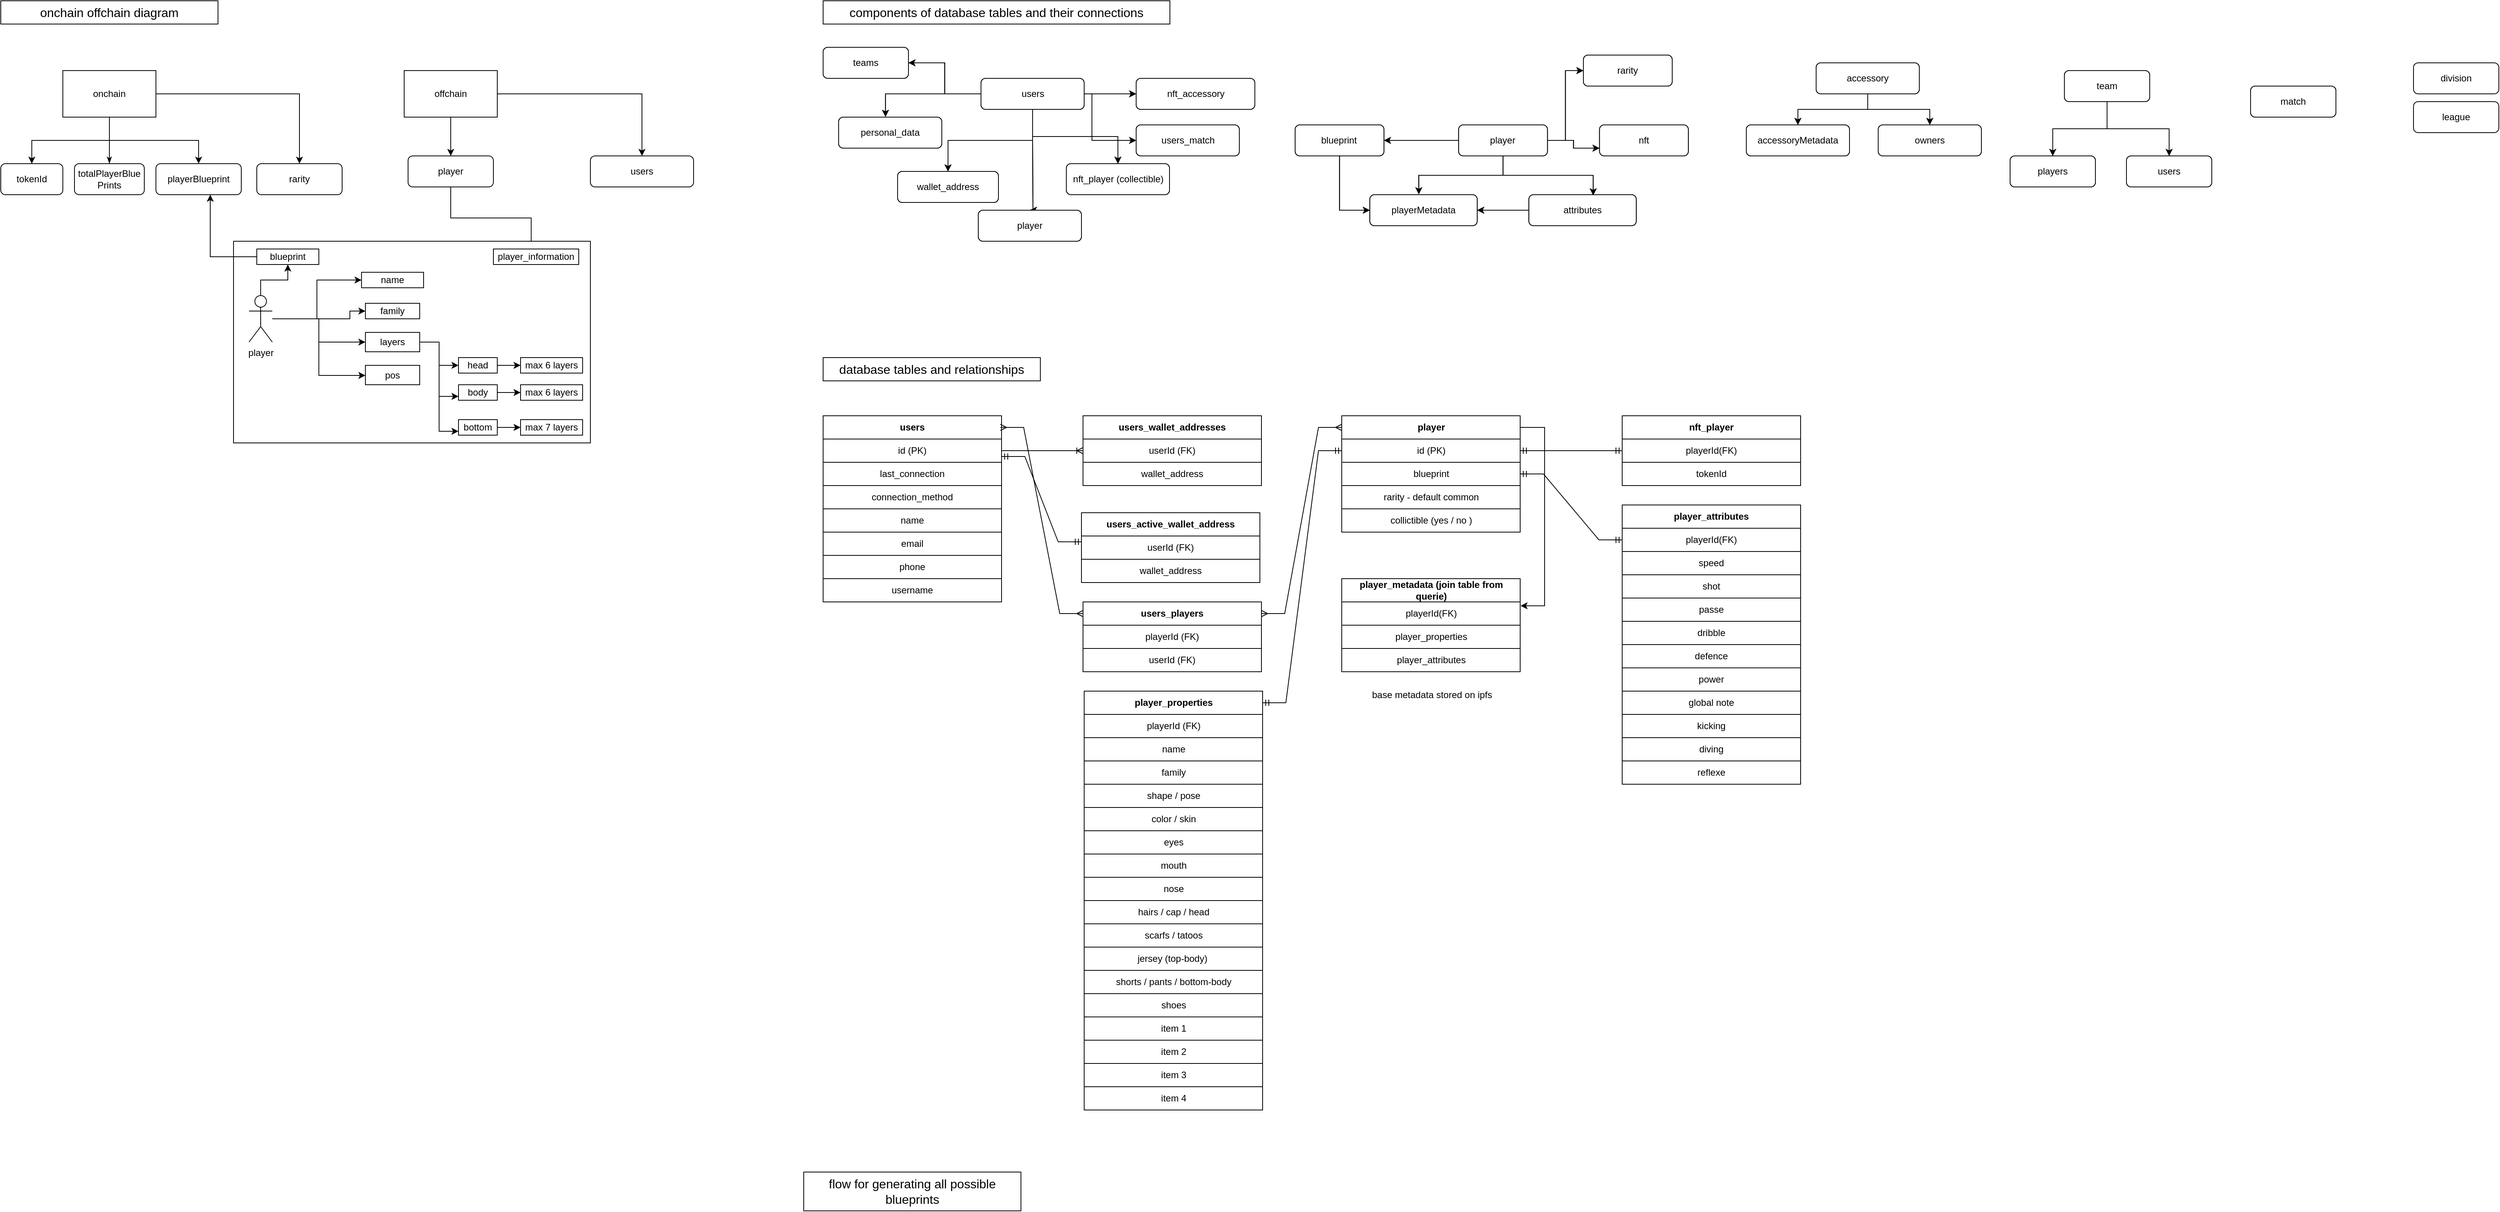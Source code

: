 <mxfile version="16.6.3" type="github" pages="3">
  <diagram id="3Q223ag3BZygw8ccH0rM" name="Page-1">
    <mxGraphModel dx="1422" dy="766" grid="1" gridSize="10" guides="1" tooltips="1" connect="1" arrows="1" fold="1" page="1" pageScale="1" pageWidth="827" pageHeight="1169" math="0" shadow="0">
      <root>
        <mxCell id="0" />
        <mxCell id="1" parent="0" />
        <mxCell id="ld_0Tn9YxmYNyYc4zbBm-36" style="edgeStyle=orthogonalEdgeStyle;rounded=0;orthogonalLoop=1;jettySize=auto;html=1;entryX=0.5;entryY=0;entryDx=0;entryDy=0;" parent="1" source="ld_0Tn9YxmYNyYc4zbBm-1" target="ld_0Tn9YxmYNyYc4zbBm-4" edge="1">
          <mxGeometry relative="1" as="geometry" />
        </mxCell>
        <mxCell id="ld_0Tn9YxmYNyYc4zbBm-37" style="edgeStyle=orthogonalEdgeStyle;rounded=0;orthogonalLoop=1;jettySize=auto;html=1;" parent="1" source="ld_0Tn9YxmYNyYc4zbBm-1" target="ld_0Tn9YxmYNyYc4zbBm-5" edge="1">
          <mxGeometry relative="1" as="geometry" />
        </mxCell>
        <mxCell id="ld_0Tn9YxmYNyYc4zbBm-38" style="edgeStyle=orthogonalEdgeStyle;rounded=0;orthogonalLoop=1;jettySize=auto;html=1;entryX=0.5;entryY=0;entryDx=0;entryDy=0;" parent="1" source="ld_0Tn9YxmYNyYc4zbBm-1" target="ld_0Tn9YxmYNyYc4zbBm-39" edge="1">
          <mxGeometry relative="1" as="geometry">
            <mxPoint x="400" y="330" as="targetPoint" />
            <Array as="points">
              <mxPoint x="435" y="240" />
            </Array>
          </mxGeometry>
        </mxCell>
        <mxCell id="1IlQZRzY2r7ZzsdePYLX-2" style="edgeStyle=none;rounded=0;orthogonalLoop=1;jettySize=auto;html=1;fontSize=8;startArrow=none;startFill=0;endArrow=classicThin;endFill=1;strokeColor=default;strokeWidth=1;" parent="1" source="ld_0Tn9YxmYNyYc4zbBm-1" target="1IlQZRzY2r7ZzsdePYLX-1" edge="1">
          <mxGeometry relative="1" as="geometry" />
        </mxCell>
        <mxCell id="ld_0Tn9YxmYNyYc4zbBm-1" value="onchain" style="rounded=0;whiteSpace=wrap;html=1;" parent="1" vertex="1">
          <mxGeometry x="130" y="210" width="120" height="60" as="geometry" />
        </mxCell>
        <mxCell id="ld_0Tn9YxmYNyYc4zbBm-34" style="edgeStyle=orthogonalEdgeStyle;rounded=0;orthogonalLoop=1;jettySize=auto;html=1;" parent="1" source="ld_0Tn9YxmYNyYc4zbBm-3" target="ld_0Tn9YxmYNyYc4zbBm-33" edge="1">
          <mxGeometry relative="1" as="geometry" />
        </mxCell>
        <mxCell id="RWbNI6chEL224RkEyLyG-4" style="edgeStyle=orthogonalEdgeStyle;rounded=0;orthogonalLoop=1;jettySize=auto;html=1;entryX=0.5;entryY=0;entryDx=0;entryDy=0;" parent="1" source="ld_0Tn9YxmYNyYc4zbBm-3" target="RWbNI6chEL224RkEyLyG-3" edge="1">
          <mxGeometry relative="1" as="geometry" />
        </mxCell>
        <mxCell id="ld_0Tn9YxmYNyYc4zbBm-3" value="offchain" style="rounded=0;whiteSpace=wrap;html=1;" parent="1" vertex="1">
          <mxGeometry x="570" y="210" width="120" height="60" as="geometry" />
        </mxCell>
        <mxCell id="ld_0Tn9YxmYNyYc4zbBm-4" value="tokenId" style="rounded=1;whiteSpace=wrap;html=1;" parent="1" vertex="1">
          <mxGeometry x="50" y="330" width="80" height="40" as="geometry" />
        </mxCell>
        <mxCell id="ld_0Tn9YxmYNyYc4zbBm-5" value="playerBlueprint" style="rounded=1;whiteSpace=wrap;html=1;" parent="1" vertex="1">
          <mxGeometry x="250" y="330" width="110" height="40" as="geometry" />
        </mxCell>
        <mxCell id="ld_0Tn9YxmYNyYc4zbBm-39" value="rarity" style="rounded=1;whiteSpace=wrap;html=1;" parent="1" vertex="1">
          <mxGeometry x="380" y="330" width="110" height="40" as="geometry" />
        </mxCell>
        <mxCell id="1IlQZRzY2r7ZzsdePYLX-1" value="totalPlayerBlue Prints" style="rounded=1;whiteSpace=wrap;html=1;" parent="1" vertex="1">
          <mxGeometry x="145" y="330" width="90" height="40" as="geometry" />
        </mxCell>
        <mxCell id="RWbNI6chEL224RkEyLyG-3" value="users" style="rounded=1;whiteSpace=wrap;html=1;" parent="1" vertex="1">
          <mxGeometry x="810" y="320" width="133" height="40" as="geometry" />
        </mxCell>
        <mxCell id="RWbNI6chEL224RkEyLyG-7" style="edgeStyle=orthogonalEdgeStyle;rounded=0;orthogonalLoop=1;jettySize=auto;html=1;entryX=0.443;entryY=-0.043;entryDx=0;entryDy=0;entryPerimeter=0;" parent="1" source="ld_0Tn9YxmYNyYc4zbBm-33" target="RWbNI6chEL224RkEyLyG-5" edge="1">
          <mxGeometry relative="1" as="geometry" />
        </mxCell>
        <mxCell id="ld_0Tn9YxmYNyYc4zbBm-33" value="player" style="rounded=1;whiteSpace=wrap;html=1;" parent="1" vertex="1">
          <mxGeometry x="575" y="320" width="110" height="40" as="geometry" />
        </mxCell>
        <mxCell id="RWbNI6chEL224RkEyLyG-8" value="" style="group" parent="1" vertex="1" connectable="0">
          <mxGeometry x="350" y="430" width="460" height="260" as="geometry" />
        </mxCell>
        <mxCell id="ld_0Tn9YxmYNyYc4zbBm-35" value="" style="rounded=0;whiteSpace=wrap;html=1;" parent="RWbNI6chEL224RkEyLyG-8" vertex="1">
          <mxGeometry width="460" height="260" as="geometry" />
        </mxCell>
        <mxCell id="TP_RC9UZK3ULErv66rgh-20" style="edgeStyle=orthogonalEdgeStyle;rounded=0;orthogonalLoop=1;jettySize=auto;html=1;entryX=0;entryY=0.5;entryDx=0;entryDy=0;" parent="RWbNI6chEL224RkEyLyG-8" source="ld_0Tn9YxmYNyYc4zbBm-6" target="TP_RC9UZK3ULErv66rgh-19" edge="1">
          <mxGeometry relative="1" as="geometry">
            <Array as="points">
              <mxPoint x="110" y="100" />
              <mxPoint x="110" y="173" />
              <mxPoint x="170" y="173" />
            </Array>
          </mxGeometry>
        </mxCell>
        <mxCell id="ld_0Tn9YxmYNyYc4zbBm-6" value="player" style="shape=umlActor;verticalLabelPosition=bottom;verticalAlign=top;html=1;outlineConnect=0;" parent="RWbNI6chEL224RkEyLyG-8" vertex="1">
          <mxGeometry x="20" y="70" width="30" height="60" as="geometry" />
        </mxCell>
        <mxCell id="ld_0Tn9YxmYNyYc4zbBm-8" value="name" style="rounded=0;whiteSpace=wrap;html=1;" parent="RWbNI6chEL224RkEyLyG-8" vertex="1">
          <mxGeometry x="165" y="40" width="80" height="20" as="geometry" />
        </mxCell>
        <mxCell id="ld_0Tn9YxmYNyYc4zbBm-7" style="edgeStyle=orthogonalEdgeStyle;rounded=0;orthogonalLoop=1;jettySize=auto;html=1;entryX=0;entryY=0.5;entryDx=0;entryDy=0;" parent="RWbNI6chEL224RkEyLyG-8" source="ld_0Tn9YxmYNyYc4zbBm-6" target="ld_0Tn9YxmYNyYc4zbBm-8" edge="1">
          <mxGeometry relative="1" as="geometry">
            <mxPoint x="110" y="50" as="targetPoint" />
          </mxGeometry>
        </mxCell>
        <mxCell id="ld_0Tn9YxmYNyYc4zbBm-9" value="family" style="rounded=0;whiteSpace=wrap;html=1;" parent="RWbNI6chEL224RkEyLyG-8" vertex="1">
          <mxGeometry x="170" y="80" width="70" height="20" as="geometry" />
        </mxCell>
        <mxCell id="ld_0Tn9YxmYNyYc4zbBm-10" style="edgeStyle=orthogonalEdgeStyle;rounded=0;orthogonalLoop=1;jettySize=auto;html=1;entryX=0;entryY=0.5;entryDx=0;entryDy=0;" parent="RWbNI6chEL224RkEyLyG-8" source="ld_0Tn9YxmYNyYc4zbBm-6" target="ld_0Tn9YxmYNyYc4zbBm-9" edge="1">
          <mxGeometry relative="1" as="geometry">
            <Array as="points">
              <mxPoint x="150" y="100" />
              <mxPoint x="150" y="90" />
            </Array>
          </mxGeometry>
        </mxCell>
        <mxCell id="ld_0Tn9YxmYNyYc4zbBm-11" value="layers" style="rounded=0;whiteSpace=wrap;html=1;" parent="RWbNI6chEL224RkEyLyG-8" vertex="1">
          <mxGeometry x="170" y="117.5" width="70" height="25" as="geometry" />
        </mxCell>
        <mxCell id="ld_0Tn9YxmYNyYc4zbBm-13" style="edgeStyle=orthogonalEdgeStyle;rounded=0;orthogonalLoop=1;jettySize=auto;html=1;entryX=0;entryY=0.5;entryDx=0;entryDy=0;" parent="RWbNI6chEL224RkEyLyG-8" source="ld_0Tn9YxmYNyYc4zbBm-6" target="ld_0Tn9YxmYNyYc4zbBm-11" edge="1">
          <mxGeometry relative="1" as="geometry">
            <Array as="points">
              <mxPoint x="110" y="100" />
              <mxPoint x="110" y="130" />
            </Array>
          </mxGeometry>
        </mxCell>
        <mxCell id="ld_0Tn9YxmYNyYc4zbBm-14" value="head" style="rounded=0;whiteSpace=wrap;html=1;" parent="RWbNI6chEL224RkEyLyG-8" vertex="1">
          <mxGeometry x="290" y="150" width="50" height="20" as="geometry" />
        </mxCell>
        <mxCell id="ld_0Tn9YxmYNyYc4zbBm-16" style="edgeStyle=orthogonalEdgeStyle;rounded=0;orthogonalLoop=1;jettySize=auto;html=1;entryX=0;entryY=0.5;entryDx=0;entryDy=0;" parent="RWbNI6chEL224RkEyLyG-8" source="ld_0Tn9YxmYNyYc4zbBm-11" target="ld_0Tn9YxmYNyYc4zbBm-14" edge="1">
          <mxGeometry relative="1" as="geometry" />
        </mxCell>
        <mxCell id="ld_0Tn9YxmYNyYc4zbBm-15" value="max 6 layers" style="rounded=0;whiteSpace=wrap;html=1;" parent="RWbNI6chEL224RkEyLyG-8" vertex="1">
          <mxGeometry x="370" y="150" width="80" height="20" as="geometry" />
        </mxCell>
        <mxCell id="ld_0Tn9YxmYNyYc4zbBm-17" style="edgeStyle=orthogonalEdgeStyle;rounded=0;orthogonalLoop=1;jettySize=auto;html=1;entryX=0;entryY=0.5;entryDx=0;entryDy=0;" parent="RWbNI6chEL224RkEyLyG-8" source="ld_0Tn9YxmYNyYc4zbBm-14" target="ld_0Tn9YxmYNyYc4zbBm-15" edge="1">
          <mxGeometry relative="1" as="geometry" />
        </mxCell>
        <mxCell id="ld_0Tn9YxmYNyYc4zbBm-23" value="body" style="rounded=0;whiteSpace=wrap;html=1;" parent="RWbNI6chEL224RkEyLyG-8" vertex="1">
          <mxGeometry x="290" y="185" width="50" height="20" as="geometry" />
        </mxCell>
        <mxCell id="ld_0Tn9YxmYNyYc4zbBm-28" style="edgeStyle=orthogonalEdgeStyle;rounded=0;orthogonalLoop=1;jettySize=auto;html=1;entryX=0;entryY=0.75;entryDx=0;entryDy=0;" parent="RWbNI6chEL224RkEyLyG-8" source="ld_0Tn9YxmYNyYc4zbBm-11" target="ld_0Tn9YxmYNyYc4zbBm-23" edge="1">
          <mxGeometry relative="1" as="geometry" />
        </mxCell>
        <mxCell id="ld_0Tn9YxmYNyYc4zbBm-24" value="max 6 layers" style="rounded=0;whiteSpace=wrap;html=1;" parent="RWbNI6chEL224RkEyLyG-8" vertex="1">
          <mxGeometry x="370" y="185" width="80" height="20" as="geometry" />
        </mxCell>
        <mxCell id="ld_0Tn9YxmYNyYc4zbBm-22" style="edgeStyle=orthogonalEdgeStyle;rounded=0;orthogonalLoop=1;jettySize=auto;html=1;entryX=0;entryY=0.5;entryDx=0;entryDy=0;" parent="RWbNI6chEL224RkEyLyG-8" source="ld_0Tn9YxmYNyYc4zbBm-23" target="ld_0Tn9YxmYNyYc4zbBm-24" edge="1">
          <mxGeometry relative="1" as="geometry" />
        </mxCell>
        <mxCell id="ld_0Tn9YxmYNyYc4zbBm-25" value="bottom" style="rounded=0;whiteSpace=wrap;html=1;" parent="RWbNI6chEL224RkEyLyG-8" vertex="1">
          <mxGeometry x="290" y="230" width="50" height="20" as="geometry" />
        </mxCell>
        <mxCell id="ld_0Tn9YxmYNyYc4zbBm-29" style="edgeStyle=orthogonalEdgeStyle;rounded=0;orthogonalLoop=1;jettySize=auto;html=1;entryX=0;entryY=0.75;entryDx=0;entryDy=0;" parent="RWbNI6chEL224RkEyLyG-8" source="ld_0Tn9YxmYNyYc4zbBm-11" target="ld_0Tn9YxmYNyYc4zbBm-25" edge="1">
          <mxGeometry relative="1" as="geometry" />
        </mxCell>
        <mxCell id="ld_0Tn9YxmYNyYc4zbBm-26" value="max 7 layers" style="rounded=0;whiteSpace=wrap;html=1;" parent="RWbNI6chEL224RkEyLyG-8" vertex="1">
          <mxGeometry x="370" y="230" width="80" height="20" as="geometry" />
        </mxCell>
        <mxCell id="ld_0Tn9YxmYNyYc4zbBm-27" style="edgeStyle=orthogonalEdgeStyle;rounded=0;orthogonalLoop=1;jettySize=auto;html=1;" parent="RWbNI6chEL224RkEyLyG-8" source="ld_0Tn9YxmYNyYc4zbBm-25" target="ld_0Tn9YxmYNyYc4zbBm-26" edge="1">
          <mxGeometry relative="1" as="geometry" />
        </mxCell>
        <mxCell id="ld_0Tn9YxmYNyYc4zbBm-30" value="blueprint" style="rounded=0;whiteSpace=wrap;html=1;" parent="RWbNI6chEL224RkEyLyG-8" vertex="1">
          <mxGeometry x="30" y="10" width="80" height="20" as="geometry" />
        </mxCell>
        <mxCell id="ld_0Tn9YxmYNyYc4zbBm-31" style="edgeStyle=orthogonalEdgeStyle;rounded=0;orthogonalLoop=1;jettySize=auto;html=1;entryX=0.5;entryY=1;entryDx=0;entryDy=0;" parent="RWbNI6chEL224RkEyLyG-8" source="ld_0Tn9YxmYNyYc4zbBm-6" target="ld_0Tn9YxmYNyYc4zbBm-30" edge="1">
          <mxGeometry relative="1" as="geometry" />
        </mxCell>
        <mxCell id="RWbNI6chEL224RkEyLyG-5" value="player_information" style="rounded=1;whiteSpace=wrap;html=1;arcSize=0;" parent="RWbNI6chEL224RkEyLyG-8" vertex="1">
          <mxGeometry x="335" y="10" width="110" height="20" as="geometry" />
        </mxCell>
        <mxCell id="TP_RC9UZK3ULErv66rgh-19" value="pos" style="rounded=0;whiteSpace=wrap;html=1;" parent="RWbNI6chEL224RkEyLyG-8" vertex="1">
          <mxGeometry x="170" y="160" width="70" height="25" as="geometry" />
        </mxCell>
        <mxCell id="ld_0Tn9YxmYNyYc4zbBm-32" style="edgeStyle=orthogonalEdgeStyle;rounded=0;orthogonalLoop=1;jettySize=auto;html=1;startArrow=classic;startFill=1;endArrow=none;endFill=0;entryX=0;entryY=0.5;entryDx=0;entryDy=0;" parent="1" source="ld_0Tn9YxmYNyYc4zbBm-5" target="ld_0Tn9YxmYNyYc4zbBm-30" edge="1">
          <mxGeometry relative="1" as="geometry">
            <mxPoint x="350" y="439" as="targetPoint" />
            <Array as="points">
              <mxPoint x="320" y="450" />
            </Array>
          </mxGeometry>
        </mxCell>
        <mxCell id="RWbNI6chEL224RkEyLyG-19" value="&lt;font style=&quot;font-size: 16px&quot;&gt;database tables and relationships&lt;/font&gt;" style="whiteSpace=wrap;html=1;" parent="1" vertex="1">
          <mxGeometry x="1110" y="580" width="280" height="30" as="geometry" />
        </mxCell>
        <mxCell id="RWbNI6chEL224RkEyLyG-20" value="&lt;font style=&quot;font-size: 16px&quot;&gt;onchain offchain diagram&lt;/font&gt;" style="whiteSpace=wrap;html=1;" parent="1" vertex="1">
          <mxGeometry x="50" y="120" width="280" height="30" as="geometry" />
        </mxCell>
        <mxCell id="RWbNI6chEL224RkEyLyG-25" style="edgeStyle=orthogonalEdgeStyle;rounded=0;orthogonalLoop=1;jettySize=auto;html=1;fontSize=16;startArrow=none;startFill=0;endArrow=classic;endFill=1;entryX=0.454;entryY=-0.01;entryDx=0;entryDy=0;entryPerimeter=0;" parent="1" source="RWbNI6chEL224RkEyLyG-21" target="RWbNI6chEL224RkEyLyG-24" edge="1">
          <mxGeometry relative="1" as="geometry">
            <mxPoint x="1190.0" y="270" as="targetPoint" />
          </mxGeometry>
        </mxCell>
        <mxCell id="RWbNI6chEL224RkEyLyG-30" style="edgeStyle=orthogonalEdgeStyle;rounded=0;orthogonalLoop=1;jettySize=auto;html=1;fontSize=16;startArrow=none;startFill=0;endArrow=classic;endFill=1;" parent="1" source="RWbNI6chEL224RkEyLyG-21" target="RWbNI6chEL224RkEyLyG-26" edge="1">
          <mxGeometry relative="1" as="geometry" />
        </mxCell>
        <mxCell id="RWbNI6chEL224RkEyLyG-32" style="edgeStyle=orthogonalEdgeStyle;rounded=0;orthogonalLoop=1;jettySize=auto;html=1;entryX=0.5;entryY=0;entryDx=0;entryDy=0;fontSize=16;startArrow=none;startFill=0;endArrow=classic;endFill=1;" parent="1" source="RWbNI6chEL224RkEyLyG-21" target="RWbNI6chEL224RkEyLyG-31" edge="1">
          <mxGeometry relative="1" as="geometry">
            <Array as="points">
              <mxPoint x="1380.5" y="300" />
              <mxPoint x="1380.5" y="300" />
            </Array>
          </mxGeometry>
        </mxCell>
        <mxCell id="RWbNI6chEL224RkEyLyG-34" style="edgeStyle=orthogonalEdgeStyle;rounded=0;orthogonalLoop=1;jettySize=auto;html=1;fontSize=16;startArrow=none;startFill=0;endArrow=classic;endFill=1;" parent="1" source="RWbNI6chEL224RkEyLyG-21" target="RWbNI6chEL224RkEyLyG-33" edge="1">
          <mxGeometry relative="1" as="geometry" />
        </mxCell>
        <mxCell id="RWbNI6chEL224RkEyLyG-36" style="edgeStyle=orthogonalEdgeStyle;rounded=0;orthogonalLoop=1;jettySize=auto;html=1;entryX=0;entryY=0.5;entryDx=0;entryDy=0;fontSize=16;startArrow=none;startFill=0;endArrow=classic;endFill=1;" parent="1" source="RWbNI6chEL224RkEyLyG-21" target="RWbNI6chEL224RkEyLyG-35" edge="1">
          <mxGeometry relative="1" as="geometry">
            <Array as="points">
              <mxPoint x="1456.5" y="240" />
              <mxPoint x="1456.5" y="300" />
            </Array>
          </mxGeometry>
        </mxCell>
        <mxCell id="RWbNI6chEL224RkEyLyG-39" style="edgeStyle=orthogonalEdgeStyle;rounded=0;orthogonalLoop=1;jettySize=auto;html=1;fontSize=16;startArrow=none;startFill=0;endArrow=classic;endFill=1;" parent="1" source="RWbNI6chEL224RkEyLyG-21" target="RWbNI6chEL224RkEyLyG-38" edge="1">
          <mxGeometry relative="1" as="geometry" />
        </mxCell>
        <mxCell id="RWbNI6chEL224RkEyLyG-78" style="edgeStyle=orthogonalEdgeStyle;rounded=0;orthogonalLoop=1;jettySize=auto;html=1;fontSize=16;startArrow=none;startFill=0;endArrow=classic;endFill=1;" parent="1" source="RWbNI6chEL224RkEyLyG-21" target="RWbNI6chEL224RkEyLyG-77" edge="1">
          <mxGeometry relative="1" as="geometry" />
        </mxCell>
        <mxCell id="RWbNI6chEL224RkEyLyG-21" value="users" style="rounded=1;whiteSpace=wrap;html=1;" parent="1" vertex="1">
          <mxGeometry x="1313.5" y="220" width="133" height="40" as="geometry" />
        </mxCell>
        <mxCell id="RWbNI6chEL224RkEyLyG-24" value="personal_data" style="rounded=1;whiteSpace=wrap;html=1;" parent="1" vertex="1">
          <mxGeometry x="1130" y="270" width="133" height="40" as="geometry" />
        </mxCell>
        <mxCell id="RWbNI6chEL224RkEyLyG-26" value="wallet_address" style="rounded=1;whiteSpace=wrap;html=1;" parent="1" vertex="1">
          <mxGeometry x="1206" y="340" width="130" height="40" as="geometry" />
        </mxCell>
        <mxCell id="RWbNI6chEL224RkEyLyG-27" value="match" style="rounded=1;whiteSpace=wrap;html=1;" parent="1" vertex="1">
          <mxGeometry x="2950" y="230" width="110" height="40" as="geometry" />
        </mxCell>
        <mxCell id="RWbNI6chEL224RkEyLyG-28" value="division" style="rounded=1;whiteSpace=wrap;html=1;" parent="1" vertex="1">
          <mxGeometry x="3160" y="200" width="110" height="40" as="geometry" />
        </mxCell>
        <mxCell id="RWbNI6chEL224RkEyLyG-31" value="player" style="rounded=1;whiteSpace=wrap;html=1;" parent="1" vertex="1">
          <mxGeometry x="1310" y="390" width="133" height="40" as="geometry" />
        </mxCell>
        <mxCell id="RWbNI6chEL224RkEyLyG-33" value="nft_player" style="rounded=1;whiteSpace=wrap;html=1;" parent="1" vertex="1">
          <mxGeometry x="1423.5" y="330" width="133" height="40" as="geometry" />
        </mxCell>
        <mxCell id="RWbNI6chEL224RkEyLyG-35" value="users_match" style="rounded=1;whiteSpace=wrap;html=1;" parent="1" vertex="1">
          <mxGeometry x="1513.5" y="280" width="133" height="40" as="geometry" />
        </mxCell>
        <mxCell id="RWbNI6chEL224RkEyLyG-37" value="league" style="rounded=1;whiteSpace=wrap;html=1;" parent="1" vertex="1">
          <mxGeometry x="3160" y="250" width="110" height="40" as="geometry" />
        </mxCell>
        <mxCell id="RWbNI6chEL224RkEyLyG-38" value="nft_accessory" style="rounded=1;whiteSpace=wrap;html=1;" parent="1" vertex="1">
          <mxGeometry x="1513.5" y="220" width="153" height="40" as="geometry" />
        </mxCell>
        <mxCell id="RWbNI6chEL224RkEyLyG-60" value="" style="group" parent="1" vertex="1" connectable="0">
          <mxGeometry x="2300" y="200" width="303" height="120" as="geometry" />
        </mxCell>
        <mxCell id="RWbNI6chEL224RkEyLyG-40" value="accessory" style="rounded=1;whiteSpace=wrap;html=1;" parent="RWbNI6chEL224RkEyLyG-60" vertex="1">
          <mxGeometry x="90" width="133" height="40" as="geometry" />
        </mxCell>
        <mxCell id="RWbNI6chEL224RkEyLyG-44" value="accessoryMetadata" style="rounded=1;whiteSpace=wrap;html=1;" parent="RWbNI6chEL224RkEyLyG-60" vertex="1">
          <mxGeometry y="80" width="133" height="40" as="geometry" />
        </mxCell>
        <mxCell id="RWbNI6chEL224RkEyLyG-54" value="owners" style="rounded=1;whiteSpace=wrap;html=1;" parent="RWbNI6chEL224RkEyLyG-60" vertex="1">
          <mxGeometry x="170" y="80" width="133" height="40" as="geometry" />
        </mxCell>
        <mxCell id="RWbNI6chEL224RkEyLyG-45" style="edgeStyle=orthogonalEdgeStyle;rounded=0;orthogonalLoop=1;jettySize=auto;html=1;entryX=0.5;entryY=0;entryDx=0;entryDy=0;fontSize=16;startArrow=none;startFill=0;endArrow=classic;endFill=1;" parent="RWbNI6chEL224RkEyLyG-60" source="RWbNI6chEL224RkEyLyG-40" target="RWbNI6chEL224RkEyLyG-44" edge="1">
          <mxGeometry relative="1" as="geometry" />
        </mxCell>
        <mxCell id="RWbNI6chEL224RkEyLyG-55" style="edgeStyle=orthogonalEdgeStyle;rounded=0;orthogonalLoop=1;jettySize=auto;html=1;entryX=0.5;entryY=0;entryDx=0;entryDy=0;fontSize=16;startArrow=none;startFill=0;endArrow=classic;endFill=1;" parent="RWbNI6chEL224RkEyLyG-60" source="RWbNI6chEL224RkEyLyG-40" target="RWbNI6chEL224RkEyLyG-54" edge="1">
          <mxGeometry relative="1" as="geometry" />
        </mxCell>
        <mxCell id="RWbNI6chEL224RkEyLyG-62" value="&lt;span style=&quot;font-family: &amp;#34;helvetica&amp;#34; ; font-size: 16px&quot;&gt;components of database tables and their connections&lt;/span&gt;" style="whiteSpace=wrap;html=1;" parent="1" vertex="1">
          <mxGeometry x="1110" y="120" width="447" height="30" as="geometry" />
        </mxCell>
        <mxCell id="RWbNI6chEL224RkEyLyG-77" value="teams" style="rounded=1;whiteSpace=wrap;html=1;" parent="1" vertex="1">
          <mxGeometry x="1110" y="180" width="110" height="40" as="geometry" />
        </mxCell>
        <mxCell id="RWbNI6chEL224RkEyLyG-99" value="" style="group" parent="1" vertex="1" connectable="0">
          <mxGeometry x="1110" y="655" width="230" height="240" as="geometry" />
        </mxCell>
        <mxCell id="ld_0Tn9YxmYNyYc4zbBm-75" value="" style="group" parent="RWbNI6chEL224RkEyLyG-99" vertex="1" connectable="0">
          <mxGeometry width="230" height="90" as="geometry" />
        </mxCell>
        <mxCell id="ld_0Tn9YxmYNyYc4zbBm-52" value="&lt;b&gt;users&lt;/b&gt;" style="rounded=0;whiteSpace=wrap;html=1;" parent="ld_0Tn9YxmYNyYc4zbBm-75" vertex="1">
          <mxGeometry width="230" height="30" as="geometry" />
        </mxCell>
        <mxCell id="ld_0Tn9YxmYNyYc4zbBm-56" value="id (PK)" style="rounded=0;whiteSpace=wrap;html=1;" parent="ld_0Tn9YxmYNyYc4zbBm-75" vertex="1">
          <mxGeometry y="30" width="230" height="30" as="geometry" />
        </mxCell>
        <mxCell id="RWbNI6chEL224RkEyLyG-93" value="last_connection" style="rounded=0;whiteSpace=wrap;html=1;" parent="ld_0Tn9YxmYNyYc4zbBm-75" vertex="1">
          <mxGeometry y="60" width="230" height="30" as="geometry" />
        </mxCell>
        <mxCell id="RWbNI6chEL224RkEyLyG-94" value="connection_method" style="rounded=0;whiteSpace=wrap;html=1;" parent="RWbNI6chEL224RkEyLyG-99" vertex="1">
          <mxGeometry y="90" width="230" height="30" as="geometry" />
        </mxCell>
        <mxCell id="RWbNI6chEL224RkEyLyG-95" value="name" style="rounded=0;whiteSpace=wrap;html=1;" parent="RWbNI6chEL224RkEyLyG-99" vertex="1">
          <mxGeometry y="120" width="230" height="30" as="geometry" />
        </mxCell>
        <mxCell id="RWbNI6chEL224RkEyLyG-96" value="email" style="rounded=0;whiteSpace=wrap;html=1;" parent="RWbNI6chEL224RkEyLyG-99" vertex="1">
          <mxGeometry y="150" width="230" height="30" as="geometry" />
        </mxCell>
        <mxCell id="RWbNI6chEL224RkEyLyG-97" value="phone" style="rounded=0;whiteSpace=wrap;html=1;" parent="RWbNI6chEL224RkEyLyG-99" vertex="1">
          <mxGeometry y="180" width="230" height="30" as="geometry" />
        </mxCell>
        <mxCell id="RWbNI6chEL224RkEyLyG-98" value="username" style="rounded=0;whiteSpace=wrap;html=1;" parent="RWbNI6chEL224RkEyLyG-99" vertex="1">
          <mxGeometry y="210" width="230" height="30" as="geometry" />
        </mxCell>
        <mxCell id="RWbNI6chEL224RkEyLyG-103" value="" style="group" parent="1" vertex="1" connectable="0">
          <mxGeometry x="1445" y="655" width="230" height="90" as="geometry" />
        </mxCell>
        <mxCell id="ld_0Tn9YxmYNyYc4zbBm-70" value="wallet_address" style="rounded=0;whiteSpace=wrap;html=1;" parent="RWbNI6chEL224RkEyLyG-103" vertex="1">
          <mxGeometry y="60" width="230" height="30" as="geometry" />
        </mxCell>
        <mxCell id="RWbNI6chEL224RkEyLyG-100" value="users_wallet_addresses" style="rounded=0;whiteSpace=wrap;html=1;fontStyle=1" parent="RWbNI6chEL224RkEyLyG-103" vertex="1">
          <mxGeometry width="230" height="30" as="geometry" />
        </mxCell>
        <mxCell id="RWbNI6chEL224RkEyLyG-102" value="userId (FK)" style="rounded=0;whiteSpace=wrap;html=1;" parent="RWbNI6chEL224RkEyLyG-103" vertex="1">
          <mxGeometry y="30" width="230" height="30" as="geometry" />
        </mxCell>
        <mxCell id="RWbNI6chEL224RkEyLyG-104" value="" style="group" parent="1" vertex="1" connectable="0">
          <mxGeometry x="1443" y="780" width="230" height="90" as="geometry" />
        </mxCell>
        <mxCell id="RWbNI6chEL224RkEyLyG-105" value="wallet_address" style="rounded=0;whiteSpace=wrap;html=1;" parent="RWbNI6chEL224RkEyLyG-104" vertex="1">
          <mxGeometry y="60" width="230" height="30" as="geometry" />
        </mxCell>
        <mxCell id="RWbNI6chEL224RkEyLyG-106" value="users_active_wallet_address" style="rounded=0;whiteSpace=wrap;html=1;fontStyle=1" parent="RWbNI6chEL224RkEyLyG-104" vertex="1">
          <mxGeometry width="230" height="30" as="geometry" />
        </mxCell>
        <mxCell id="RWbNI6chEL224RkEyLyG-107" value="userId (FK)" style="rounded=0;whiteSpace=wrap;html=1;" parent="RWbNI6chEL224RkEyLyG-104" vertex="1">
          <mxGeometry y="30" width="230" height="30" as="geometry" />
        </mxCell>
        <mxCell id="RWbNI6chEL224RkEyLyG-108" value="" style="edgeStyle=entityRelationEdgeStyle;fontSize=12;html=1;endArrow=ERoneToMany;rounded=0;exitX=1;exitY=0.5;exitDx=0;exitDy=0;" parent="1" source="ld_0Tn9YxmYNyYc4zbBm-56" target="RWbNI6chEL224RkEyLyG-102" edge="1">
          <mxGeometry width="100" height="100" relative="1" as="geometry">
            <mxPoint x="1668.5" y="820" as="sourcePoint" />
            <mxPoint x="1768.5" y="720" as="targetPoint" />
          </mxGeometry>
        </mxCell>
        <mxCell id="RWbNI6chEL224RkEyLyG-110" value="" style="edgeStyle=entityRelationEdgeStyle;fontSize=12;html=1;endArrow=ERmandOne;startArrow=ERmandOne;rounded=0;entryX=0;entryY=0.25;entryDx=0;entryDy=0;exitX=1;exitY=0.75;exitDx=0;exitDy=0;" parent="1" source="ld_0Tn9YxmYNyYc4zbBm-56" target="RWbNI6chEL224RkEyLyG-107" edge="1">
          <mxGeometry width="100" height="100" relative="1" as="geometry">
            <mxPoint x="1348.5" y="710" as="sourcePoint" />
            <mxPoint x="1568.5" y="770" as="targetPoint" />
          </mxGeometry>
        </mxCell>
        <mxCell id="RWbNI6chEL224RkEyLyG-129" value="" style="edgeStyle=entityRelationEdgeStyle;fontSize=12;html=1;endArrow=ERmany;startArrow=ERmany;rounded=0;entryX=0;entryY=0.5;entryDx=0;entryDy=0;" parent="1" target="ld_0Tn9YxmYNyYc4zbBm-44" edge="1">
          <mxGeometry width="100" height="100" relative="1" as="geometry">
            <mxPoint x="1338.5" y="670" as="sourcePoint" />
            <mxPoint x="1538.5" y="830" as="targetPoint" />
          </mxGeometry>
        </mxCell>
        <mxCell id="RWbNI6chEL224RkEyLyG-133" value="" style="edgeStyle=entityRelationEdgeStyle;fontSize=12;html=1;endArrow=ERmany;startArrow=ERmany;rounded=0;exitX=0;exitY=0.5;exitDx=0;exitDy=0;" parent="1" source="RWbNI6chEL224RkEyLyG-119" target="ld_0Tn9YxmYNyYc4zbBm-44" edge="1">
          <mxGeometry width="100" height="100" relative="1" as="geometry">
            <mxPoint x="1348.5" y="680" as="sourcePoint" />
            <mxPoint x="1455" y="920" as="targetPoint" />
          </mxGeometry>
        </mxCell>
        <mxCell id="RWbNI6chEL224RkEyLyG-140" value="" style="group" parent="1" vertex="1" connectable="0">
          <mxGeometry x="1720" y="190" width="485.5" height="230" as="geometry" />
        </mxCell>
        <mxCell id="RWbNI6chEL224RkEyLyG-92" value="" style="group" parent="RWbNI6chEL224RkEyLyG-140" vertex="1" connectable="0">
          <mxGeometry y="90" width="485.5" height="140" as="geometry" />
        </mxCell>
        <mxCell id="RWbNI6chEL224RkEyLyG-59" value="" style="group" parent="RWbNI6chEL224RkEyLyG-92" vertex="1" connectable="0">
          <mxGeometry width="438.147" height="140" as="geometry" />
        </mxCell>
        <mxCell id="RWbNI6chEL224RkEyLyG-138" value="g" style="group" parent="RWbNI6chEL224RkEyLyG-59" vertex="1" connectable="0">
          <mxGeometry x="-1.561" width="439.708" height="130" as="geometry" />
        </mxCell>
        <mxCell id="RWbNI6chEL224RkEyLyG-23" value="player" style="rounded=1;whiteSpace=wrap;html=1;" parent="RWbNI6chEL224RkEyLyG-138" vertex="1">
          <mxGeometry x="210.748" width="114.48" height="40" as="geometry" />
        </mxCell>
        <mxCell id="RWbNI6chEL224RkEyLyG-47" value="playerMetadata" style="rounded=1;whiteSpace=wrap;html=1;" parent="RWbNI6chEL224RkEyLyG-138" vertex="1">
          <mxGeometry x="96.267" y="90" width="138.417" height="40" as="geometry" />
        </mxCell>
        <mxCell id="RWbNI6chEL224RkEyLyG-49" value="playerStats" style="rounded=1;whiteSpace=wrap;html=1;" parent="RWbNI6chEL224RkEyLyG-138" vertex="1">
          <mxGeometry x="301.291" y="90" width="138.417" height="40" as="geometry" />
        </mxCell>
        <mxCell id="RWbNI6chEL224RkEyLyG-57" value="blueprint" style="rounded=1;whiteSpace=wrap;html=1;" parent="RWbNI6chEL224RkEyLyG-138" vertex="1">
          <mxGeometry width="114.48" height="40" as="geometry" />
        </mxCell>
        <mxCell id="RWbNI6chEL224RkEyLyG-48" style="edgeStyle=orthogonalEdgeStyle;rounded=0;orthogonalLoop=1;jettySize=auto;html=1;entryX=0.456;entryY=-0.014;entryDx=0;entryDy=0;entryPerimeter=0;fontSize=16;startArrow=none;startFill=0;endArrow=classic;endFill=1;" parent="RWbNI6chEL224RkEyLyG-138" source="RWbNI6chEL224RkEyLyG-23" target="RWbNI6chEL224RkEyLyG-47" edge="1">
          <mxGeometry relative="1" as="geometry" />
        </mxCell>
        <mxCell id="RWbNI6chEL224RkEyLyG-50" style="edgeStyle=orthogonalEdgeStyle;rounded=0;orthogonalLoop=1;jettySize=auto;html=1;entryX=0;entryY=0.5;entryDx=0;entryDy=0;fontSize=16;startArrow=classic;startFill=1;endArrow=none;endFill=0;" parent="RWbNI6chEL224RkEyLyG-138" source="RWbNI6chEL224RkEyLyG-47" target="RWbNI6chEL224RkEyLyG-49" edge="1">
          <mxGeometry relative="1" as="geometry" />
        </mxCell>
        <mxCell id="RWbNI6chEL224RkEyLyG-51" style="edgeStyle=orthogonalEdgeStyle;rounded=0;orthogonalLoop=1;jettySize=auto;html=1;entryX=0.599;entryY=0.021;entryDx=0;entryDy=0;entryPerimeter=0;fontSize=16;startArrow=none;startFill=0;endArrow=classic;endFill=1;" parent="RWbNI6chEL224RkEyLyG-138" source="RWbNI6chEL224RkEyLyG-23" target="RWbNI6chEL224RkEyLyG-49" edge="1">
          <mxGeometry relative="1" as="geometry" />
        </mxCell>
        <mxCell id="RWbNI6chEL224RkEyLyG-58" style="edgeStyle=orthogonalEdgeStyle;rounded=0;orthogonalLoop=1;jettySize=auto;html=1;entryX=0;entryY=0.5;entryDx=0;entryDy=0;fontSize=16;startArrow=none;startFill=0;endArrow=classic;endFill=1;" parent="RWbNI6chEL224RkEyLyG-138" source="RWbNI6chEL224RkEyLyG-57" target="RWbNI6chEL224RkEyLyG-47" edge="1">
          <mxGeometry relative="1" as="geometry" />
        </mxCell>
        <mxCell id="RWbNI6chEL224RkEyLyG-56" style="edgeStyle=orthogonalEdgeStyle;rounded=0;orthogonalLoop=1;jettySize=auto;html=1;fontSize=16;startArrow=none;startFill=0;endArrow=classic;endFill=1;" parent="RWbNI6chEL224RkEyLyG-138" source="RWbNI6chEL224RkEyLyG-23" target="RWbNI6chEL224RkEyLyG-57" edge="1">
          <mxGeometry relative="1" as="geometry">
            <mxPoint x="2613.79" y="340" as="targetPoint" />
          </mxGeometry>
        </mxCell>
        <mxCell id="RWbNI6chEL224RkEyLyG-89" value="nft" style="rounded=1;whiteSpace=wrap;html=1;" parent="RWbNI6chEL224RkEyLyG-92" vertex="1">
          <mxGeometry x="390.794" width="114.48" height="40" as="geometry" />
        </mxCell>
        <mxCell id="RWbNI6chEL224RkEyLyG-90" style="edgeStyle=orthogonalEdgeStyle;rounded=0;orthogonalLoop=1;jettySize=auto;html=1;entryX=0;entryY=0.75;entryDx=0;entryDy=0;fontSize=16;startArrow=none;startFill=0;endArrow=classic;endFill=1;" parent="RWbNI6chEL224RkEyLyG-92" source="RWbNI6chEL224RkEyLyG-23" target="RWbNI6chEL224RkEyLyG-89" edge="1">
          <mxGeometry relative="1" as="geometry" />
        </mxCell>
        <mxCell id="RWbNI6chEL224RkEyLyG-114" value="rarity" style="rounded=1;whiteSpace=wrap;html=1;" parent="RWbNI6chEL224RkEyLyG-140" vertex="1">
          <mxGeometry x="370.004" width="114.48" height="40" as="geometry" />
        </mxCell>
        <mxCell id="RWbNI6chEL224RkEyLyG-115" style="edgeStyle=orthogonalEdgeStyle;rounded=0;orthogonalLoop=1;jettySize=auto;html=1;entryX=0;entryY=0.5;entryDx=0;entryDy=0;fontSize=16;startArrow=none;startFill=0;endArrow=classic;endFill=1;" parent="RWbNI6chEL224RkEyLyG-140" source="RWbNI6chEL224RkEyLyG-23" target="RWbNI6chEL224RkEyLyG-114" edge="1">
          <mxGeometry relative="1" as="geometry" />
        </mxCell>
        <mxCell id="RWbNI6chEL224RkEyLyG-141" value="" style="group" parent="1" vertex="1" connectable="0">
          <mxGeometry x="2640" y="210" width="260" height="150" as="geometry" />
        </mxCell>
        <mxCell id="RWbNI6chEL224RkEyLyG-52" value="team" style="rounded=1;whiteSpace=wrap;html=1;" parent="RWbNI6chEL224RkEyLyG-141" vertex="1">
          <mxGeometry x="70" width="110" height="40" as="geometry" />
        </mxCell>
        <mxCell id="RWbNI6chEL224RkEyLyG-73" value="players" style="rounded=1;whiteSpace=wrap;html=1;" parent="RWbNI6chEL224RkEyLyG-141" vertex="1">
          <mxGeometry y="110" width="110" height="40" as="geometry" />
        </mxCell>
        <mxCell id="RWbNI6chEL224RkEyLyG-75" value="users" style="rounded=1;whiteSpace=wrap;html=1;" parent="RWbNI6chEL224RkEyLyG-141" vertex="1">
          <mxGeometry x="150" y="110" width="110" height="40" as="geometry" />
        </mxCell>
        <mxCell id="RWbNI6chEL224RkEyLyG-74" style="edgeStyle=orthogonalEdgeStyle;rounded=0;orthogonalLoop=1;jettySize=auto;html=1;entryX=0.5;entryY=0;entryDx=0;entryDy=0;fontSize=16;startArrow=none;startFill=0;endArrow=classic;endFill=1;" parent="RWbNI6chEL224RkEyLyG-141" source="RWbNI6chEL224RkEyLyG-52" target="RWbNI6chEL224RkEyLyG-73" edge="1">
          <mxGeometry relative="1" as="geometry" />
        </mxCell>
        <mxCell id="RWbNI6chEL224RkEyLyG-76" style="edgeStyle=orthogonalEdgeStyle;rounded=0;orthogonalLoop=1;jettySize=auto;html=1;fontSize=16;startArrow=none;startFill=0;endArrow=classic;endFill=1;" parent="RWbNI6chEL224RkEyLyG-141" source="RWbNI6chEL224RkEyLyG-52" target="RWbNI6chEL224RkEyLyG-75" edge="1">
          <mxGeometry relative="1" as="geometry" />
        </mxCell>
        <mxCell id="RWbNI6chEL224RkEyLyG-149" value="" style="edgeStyle=entityRelationEdgeStyle;fontSize=12;html=1;endArrow=ERmandOne;startArrow=ERmandOne;rounded=0;entryX=0;entryY=0.5;entryDx=0;entryDy=0;exitX=1;exitY=0.5;exitDx=0;exitDy=0;" parent="1" source="RWbNI6chEL224RkEyLyG-121" target="RWbNI6chEL224RkEyLyG-137" edge="1">
          <mxGeometry width="100" height="100" relative="1" as="geometry">
            <mxPoint x="2008.5" y="710" as="sourcePoint" />
            <mxPoint x="2118.5" y="640" as="targetPoint" />
          </mxGeometry>
        </mxCell>
        <mxCell id="RWbNI6chEL224RkEyLyG-166" style="edgeStyle=orthogonalEdgeStyle;rounded=0;orthogonalLoop=1;jettySize=auto;html=1;fontSize=16;startArrow=none;startFill=0;endArrow=classic;endFill=1;entryX=0.454;entryY=-0.01;entryDx=0;entryDy=0;entryPerimeter=0;" parent="1" source="RWbNI6chEL224RkEyLyG-173" target="RWbNI6chEL224RkEyLyG-174" edge="1">
          <mxGeometry relative="1" as="geometry">
            <mxPoint x="1190.0" y="270" as="targetPoint" />
          </mxGeometry>
        </mxCell>
        <mxCell id="RWbNI6chEL224RkEyLyG-167" style="edgeStyle=orthogonalEdgeStyle;rounded=0;orthogonalLoop=1;jettySize=auto;html=1;fontSize=16;startArrow=none;startFill=0;endArrow=classic;endFill=1;" parent="1" source="RWbNI6chEL224RkEyLyG-173" target="RWbNI6chEL224RkEyLyG-175" edge="1">
          <mxGeometry relative="1" as="geometry" />
        </mxCell>
        <mxCell id="RWbNI6chEL224RkEyLyG-168" style="edgeStyle=orthogonalEdgeStyle;rounded=0;orthogonalLoop=1;jettySize=auto;html=1;entryX=0.5;entryY=0;entryDx=0;entryDy=0;fontSize=16;startArrow=none;startFill=0;endArrow=classic;endFill=1;" parent="1" source="RWbNI6chEL224RkEyLyG-173" target="RWbNI6chEL224RkEyLyG-177" edge="1">
          <mxGeometry relative="1" as="geometry">
            <Array as="points">
              <mxPoint x="1380.5" y="300" />
              <mxPoint x="1380.5" y="300" />
            </Array>
          </mxGeometry>
        </mxCell>
        <mxCell id="RWbNI6chEL224RkEyLyG-169" style="edgeStyle=orthogonalEdgeStyle;rounded=0;orthogonalLoop=1;jettySize=auto;html=1;fontSize=16;startArrow=none;startFill=0;endArrow=classic;endFill=1;" parent="1" source="RWbNI6chEL224RkEyLyG-173" target="RWbNI6chEL224RkEyLyG-178" edge="1">
          <mxGeometry relative="1" as="geometry" />
        </mxCell>
        <mxCell id="RWbNI6chEL224RkEyLyG-170" style="edgeStyle=orthogonalEdgeStyle;rounded=0;orthogonalLoop=1;jettySize=auto;html=1;entryX=0;entryY=0.5;entryDx=0;entryDy=0;fontSize=16;startArrow=none;startFill=0;endArrow=classic;endFill=1;" parent="1" source="RWbNI6chEL224RkEyLyG-173" target="RWbNI6chEL224RkEyLyG-179" edge="1">
          <mxGeometry relative="1" as="geometry">
            <Array as="points">
              <mxPoint x="1456.5" y="240" />
              <mxPoint x="1456.5" y="300" />
            </Array>
          </mxGeometry>
        </mxCell>
        <mxCell id="RWbNI6chEL224RkEyLyG-171" style="edgeStyle=orthogonalEdgeStyle;rounded=0;orthogonalLoop=1;jettySize=auto;html=1;fontSize=16;startArrow=none;startFill=0;endArrow=classic;endFill=1;" parent="1" source="RWbNI6chEL224RkEyLyG-173" target="RWbNI6chEL224RkEyLyG-180" edge="1">
          <mxGeometry relative="1" as="geometry" />
        </mxCell>
        <mxCell id="RWbNI6chEL224RkEyLyG-172" style="edgeStyle=orthogonalEdgeStyle;rounded=0;orthogonalLoop=1;jettySize=auto;html=1;fontSize=16;startArrow=none;startFill=0;endArrow=classic;endFill=1;" parent="1" source="RWbNI6chEL224RkEyLyG-173" target="RWbNI6chEL224RkEyLyG-188" edge="1">
          <mxGeometry relative="1" as="geometry" />
        </mxCell>
        <mxCell id="RWbNI6chEL224RkEyLyG-173" value="users" style="rounded=1;whiteSpace=wrap;html=1;" parent="1" vertex="1">
          <mxGeometry x="1313.5" y="220" width="133" height="40" as="geometry" />
        </mxCell>
        <mxCell id="RWbNI6chEL224RkEyLyG-174" value="personal_data" style="rounded=1;whiteSpace=wrap;html=1;" parent="1" vertex="1">
          <mxGeometry x="1130" y="270" width="133" height="40" as="geometry" />
        </mxCell>
        <mxCell id="RWbNI6chEL224RkEyLyG-175" value="wallet_address" style="rounded=1;whiteSpace=wrap;html=1;" parent="1" vertex="1">
          <mxGeometry x="1206" y="340" width="130" height="40" as="geometry" />
        </mxCell>
        <mxCell id="RWbNI6chEL224RkEyLyG-176" value="match" style="rounded=1;whiteSpace=wrap;html=1;" parent="1" vertex="1">
          <mxGeometry x="2950" y="230" width="110" height="40" as="geometry" />
        </mxCell>
        <mxCell id="RWbNI6chEL224RkEyLyG-177" value="player" style="rounded=1;whiteSpace=wrap;html=1;" parent="1" vertex="1">
          <mxGeometry x="1310" y="390" width="133" height="40" as="geometry" />
        </mxCell>
        <mxCell id="RWbNI6chEL224RkEyLyG-178" value="nft_player (collectible)" style="rounded=1;whiteSpace=wrap;html=1;" parent="1" vertex="1">
          <mxGeometry x="1423.5" y="330" width="133" height="40" as="geometry" />
        </mxCell>
        <mxCell id="RWbNI6chEL224RkEyLyG-179" value="users_match" style="rounded=1;whiteSpace=wrap;html=1;" parent="1" vertex="1">
          <mxGeometry x="1513.5" y="280" width="133" height="40" as="geometry" />
        </mxCell>
        <mxCell id="RWbNI6chEL224RkEyLyG-180" value="nft_accessory" style="rounded=1;whiteSpace=wrap;html=1;" parent="1" vertex="1">
          <mxGeometry x="1513.5" y="220" width="153" height="40" as="geometry" />
        </mxCell>
        <mxCell id="RWbNI6chEL224RkEyLyG-181" value="" style="group" parent="1" vertex="1" connectable="0">
          <mxGeometry x="2300" y="200" width="303" height="120" as="geometry" />
        </mxCell>
        <mxCell id="RWbNI6chEL224RkEyLyG-182" value="accessory" style="rounded=1;whiteSpace=wrap;html=1;" parent="RWbNI6chEL224RkEyLyG-181" vertex="1">
          <mxGeometry x="90" width="133" height="40" as="geometry" />
        </mxCell>
        <mxCell id="RWbNI6chEL224RkEyLyG-183" value="accessoryMetadata" style="rounded=1;whiteSpace=wrap;html=1;" parent="RWbNI6chEL224RkEyLyG-181" vertex="1">
          <mxGeometry y="80" width="133" height="40" as="geometry" />
        </mxCell>
        <mxCell id="RWbNI6chEL224RkEyLyG-184" value="owners" style="rounded=1;whiteSpace=wrap;html=1;" parent="RWbNI6chEL224RkEyLyG-181" vertex="1">
          <mxGeometry x="170" y="80" width="133" height="40" as="geometry" />
        </mxCell>
        <mxCell id="RWbNI6chEL224RkEyLyG-185" style="edgeStyle=orthogonalEdgeStyle;rounded=0;orthogonalLoop=1;jettySize=auto;html=1;entryX=0.5;entryY=0;entryDx=0;entryDy=0;fontSize=16;startArrow=none;startFill=0;endArrow=classic;endFill=1;" parent="RWbNI6chEL224RkEyLyG-181" source="RWbNI6chEL224RkEyLyG-182" target="RWbNI6chEL224RkEyLyG-183" edge="1">
          <mxGeometry relative="1" as="geometry" />
        </mxCell>
        <mxCell id="RWbNI6chEL224RkEyLyG-186" style="edgeStyle=orthogonalEdgeStyle;rounded=0;orthogonalLoop=1;jettySize=auto;html=1;entryX=0.5;entryY=0;entryDx=0;entryDy=0;fontSize=16;startArrow=none;startFill=0;endArrow=classic;endFill=1;" parent="RWbNI6chEL224RkEyLyG-181" source="RWbNI6chEL224RkEyLyG-182" target="RWbNI6chEL224RkEyLyG-184" edge="1">
          <mxGeometry relative="1" as="geometry" />
        </mxCell>
        <mxCell id="RWbNI6chEL224RkEyLyG-187" value="&lt;span style=&quot;font-family: &amp;#34;helvetica&amp;#34; ; font-size: 16px&quot;&gt;components of database tables and their connections&lt;/span&gt;" style="whiteSpace=wrap;html=1;" parent="1" vertex="1">
          <mxGeometry x="1110" y="120" width="447" height="30" as="geometry" />
        </mxCell>
        <mxCell id="RWbNI6chEL224RkEyLyG-188" value="teams" style="rounded=1;whiteSpace=wrap;html=1;" parent="1" vertex="1">
          <mxGeometry x="1110" y="180" width="110" height="40" as="geometry" />
        </mxCell>
        <mxCell id="RWbNI6chEL224RkEyLyG-189" value="" style="group" parent="1" vertex="1" connectable="0">
          <mxGeometry x="1720" y="190" width="485.5" height="230" as="geometry" />
        </mxCell>
        <mxCell id="RWbNI6chEL224RkEyLyG-190" value="" style="group" parent="RWbNI6chEL224RkEyLyG-189" vertex="1" connectable="0">
          <mxGeometry y="90" width="485.5" height="140" as="geometry" />
        </mxCell>
        <mxCell id="RWbNI6chEL224RkEyLyG-191" value="" style="group" parent="RWbNI6chEL224RkEyLyG-190" vertex="1" connectable="0">
          <mxGeometry width="438.147" height="140" as="geometry" />
        </mxCell>
        <mxCell id="RWbNI6chEL224RkEyLyG-192" value="g" style="group" parent="RWbNI6chEL224RkEyLyG-191" vertex="1" connectable="0">
          <mxGeometry x="-1.561" width="439.708" height="130" as="geometry" />
        </mxCell>
        <mxCell id="RWbNI6chEL224RkEyLyG-193" value="player" style="rounded=1;whiteSpace=wrap;html=1;" parent="RWbNI6chEL224RkEyLyG-192" vertex="1">
          <mxGeometry x="210.748" width="114.48" height="40" as="geometry" />
        </mxCell>
        <mxCell id="RWbNI6chEL224RkEyLyG-194" value="playerMetadata" style="rounded=1;whiteSpace=wrap;html=1;" parent="RWbNI6chEL224RkEyLyG-192" vertex="1">
          <mxGeometry x="96.267" y="90" width="138.417" height="40" as="geometry" />
        </mxCell>
        <mxCell id="RWbNI6chEL224RkEyLyG-195" value="attributes" style="rounded=1;whiteSpace=wrap;html=1;" parent="RWbNI6chEL224RkEyLyG-192" vertex="1">
          <mxGeometry x="301.291" y="90" width="138.417" height="40" as="geometry" />
        </mxCell>
        <mxCell id="RWbNI6chEL224RkEyLyG-196" value="blueprint" style="rounded=1;whiteSpace=wrap;html=1;" parent="RWbNI6chEL224RkEyLyG-192" vertex="1">
          <mxGeometry width="114.48" height="40" as="geometry" />
        </mxCell>
        <mxCell id="RWbNI6chEL224RkEyLyG-197" style="edgeStyle=orthogonalEdgeStyle;rounded=0;orthogonalLoop=1;jettySize=auto;html=1;entryX=0.456;entryY=-0.014;entryDx=0;entryDy=0;entryPerimeter=0;fontSize=16;startArrow=none;startFill=0;endArrow=classic;endFill=1;" parent="RWbNI6chEL224RkEyLyG-192" source="RWbNI6chEL224RkEyLyG-193" target="RWbNI6chEL224RkEyLyG-194" edge="1">
          <mxGeometry relative="1" as="geometry" />
        </mxCell>
        <mxCell id="RWbNI6chEL224RkEyLyG-198" style="edgeStyle=orthogonalEdgeStyle;rounded=0;orthogonalLoop=1;jettySize=auto;html=1;entryX=0;entryY=0.5;entryDx=0;entryDy=0;fontSize=16;startArrow=classic;startFill=1;endArrow=none;endFill=0;" parent="RWbNI6chEL224RkEyLyG-192" source="RWbNI6chEL224RkEyLyG-194" target="RWbNI6chEL224RkEyLyG-195" edge="1">
          <mxGeometry relative="1" as="geometry" />
        </mxCell>
        <mxCell id="RWbNI6chEL224RkEyLyG-199" style="edgeStyle=orthogonalEdgeStyle;rounded=0;orthogonalLoop=1;jettySize=auto;html=1;entryX=0.599;entryY=0.021;entryDx=0;entryDy=0;entryPerimeter=0;fontSize=16;startArrow=none;startFill=0;endArrow=classic;endFill=1;" parent="RWbNI6chEL224RkEyLyG-192" source="RWbNI6chEL224RkEyLyG-193" target="RWbNI6chEL224RkEyLyG-195" edge="1">
          <mxGeometry relative="1" as="geometry" />
        </mxCell>
        <mxCell id="RWbNI6chEL224RkEyLyG-200" style="edgeStyle=orthogonalEdgeStyle;rounded=0;orthogonalLoop=1;jettySize=auto;html=1;entryX=0;entryY=0.5;entryDx=0;entryDy=0;fontSize=16;startArrow=none;startFill=0;endArrow=classic;endFill=1;" parent="RWbNI6chEL224RkEyLyG-192" source="RWbNI6chEL224RkEyLyG-196" target="RWbNI6chEL224RkEyLyG-194" edge="1">
          <mxGeometry relative="1" as="geometry" />
        </mxCell>
        <mxCell id="RWbNI6chEL224RkEyLyG-201" style="edgeStyle=orthogonalEdgeStyle;rounded=0;orthogonalLoop=1;jettySize=auto;html=1;fontSize=16;startArrow=none;startFill=0;endArrow=classic;endFill=1;" parent="RWbNI6chEL224RkEyLyG-192" source="RWbNI6chEL224RkEyLyG-193" target="RWbNI6chEL224RkEyLyG-196" edge="1">
          <mxGeometry relative="1" as="geometry">
            <mxPoint x="2613.79" y="340" as="targetPoint" />
          </mxGeometry>
        </mxCell>
        <mxCell id="RWbNI6chEL224RkEyLyG-202" value="nft" style="rounded=1;whiteSpace=wrap;html=1;" parent="RWbNI6chEL224RkEyLyG-190" vertex="1">
          <mxGeometry x="390.794" width="114.48" height="40" as="geometry" />
        </mxCell>
        <mxCell id="RWbNI6chEL224RkEyLyG-203" style="edgeStyle=orthogonalEdgeStyle;rounded=0;orthogonalLoop=1;jettySize=auto;html=1;entryX=0;entryY=0.75;entryDx=0;entryDy=0;fontSize=16;startArrow=none;startFill=0;endArrow=classic;endFill=1;" parent="RWbNI6chEL224RkEyLyG-190" source="RWbNI6chEL224RkEyLyG-193" target="RWbNI6chEL224RkEyLyG-202" edge="1">
          <mxGeometry relative="1" as="geometry" />
        </mxCell>
        <mxCell id="RWbNI6chEL224RkEyLyG-204" value="rarity" style="rounded=1;whiteSpace=wrap;html=1;" parent="RWbNI6chEL224RkEyLyG-189" vertex="1">
          <mxGeometry x="370.004" width="114.48" height="40" as="geometry" />
        </mxCell>
        <mxCell id="RWbNI6chEL224RkEyLyG-205" style="edgeStyle=orthogonalEdgeStyle;rounded=0;orthogonalLoop=1;jettySize=auto;html=1;entryX=0;entryY=0.5;entryDx=0;entryDy=0;fontSize=16;startArrow=none;startFill=0;endArrow=classic;endFill=1;" parent="RWbNI6chEL224RkEyLyG-189" source="RWbNI6chEL224RkEyLyG-193" target="RWbNI6chEL224RkEyLyG-204" edge="1">
          <mxGeometry relative="1" as="geometry" />
        </mxCell>
        <mxCell id="RWbNI6chEL224RkEyLyG-206" value="" style="group" parent="1" vertex="1" connectable="0">
          <mxGeometry x="2640" y="210" width="260" height="150" as="geometry" />
        </mxCell>
        <mxCell id="RWbNI6chEL224RkEyLyG-207" value="team" style="rounded=1;whiteSpace=wrap;html=1;" parent="RWbNI6chEL224RkEyLyG-206" vertex="1">
          <mxGeometry x="70" width="110" height="40" as="geometry" />
        </mxCell>
        <mxCell id="RWbNI6chEL224RkEyLyG-208" value="players" style="rounded=1;whiteSpace=wrap;html=1;" parent="RWbNI6chEL224RkEyLyG-206" vertex="1">
          <mxGeometry y="110" width="110" height="40" as="geometry" />
        </mxCell>
        <mxCell id="RWbNI6chEL224RkEyLyG-209" value="users" style="rounded=1;whiteSpace=wrap;html=1;" parent="RWbNI6chEL224RkEyLyG-206" vertex="1">
          <mxGeometry x="150" y="110" width="110" height="40" as="geometry" />
        </mxCell>
        <mxCell id="RWbNI6chEL224RkEyLyG-210" style="edgeStyle=orthogonalEdgeStyle;rounded=0;orthogonalLoop=1;jettySize=auto;html=1;entryX=0.5;entryY=0;entryDx=0;entryDy=0;fontSize=16;startArrow=none;startFill=0;endArrow=classic;endFill=1;" parent="RWbNI6chEL224RkEyLyG-206" source="RWbNI6chEL224RkEyLyG-207" target="RWbNI6chEL224RkEyLyG-208" edge="1">
          <mxGeometry relative="1" as="geometry" />
        </mxCell>
        <mxCell id="RWbNI6chEL224RkEyLyG-211" style="edgeStyle=orthogonalEdgeStyle;rounded=0;orthogonalLoop=1;jettySize=auto;html=1;fontSize=16;startArrow=none;startFill=0;endArrow=classic;endFill=1;" parent="RWbNI6chEL224RkEyLyG-206" source="RWbNI6chEL224RkEyLyG-207" target="RWbNI6chEL224RkEyLyG-209" edge="1">
          <mxGeometry relative="1" as="geometry" />
        </mxCell>
        <mxCell id="RWbNI6chEL224RkEyLyG-17" value="" style="group" parent="1" vertex="1" connectable="0">
          <mxGeometry x="1445" y="895" width="230" height="90" as="geometry" />
        </mxCell>
        <mxCell id="RWbNI6chEL224RkEyLyG-212" value="" style="group" parent="RWbNI6chEL224RkEyLyG-17" vertex="1" connectable="0">
          <mxGeometry width="230" height="90" as="geometry" />
        </mxCell>
        <mxCell id="ld_0Tn9YxmYNyYc4zbBm-44" value="&lt;b&gt;users_players&lt;/b&gt;" style="rounded=0;whiteSpace=wrap;html=1;" parent="RWbNI6chEL224RkEyLyG-212" vertex="1">
          <mxGeometry width="230" height="30" as="geometry" />
        </mxCell>
        <mxCell id="RWbNI6chEL224RkEyLyG-112" value="playerId (FK)" style="rounded=0;whiteSpace=wrap;html=1;" parent="RWbNI6chEL224RkEyLyG-212" vertex="1">
          <mxGeometry y="30" width="230" height="30" as="geometry" />
        </mxCell>
        <mxCell id="RWbNI6chEL224RkEyLyG-123" value="userId (FK)" style="rounded=0;whiteSpace=wrap;html=1;" parent="RWbNI6chEL224RkEyLyG-212" vertex="1">
          <mxGeometry y="60" width="230" height="30" as="geometry" />
        </mxCell>
        <mxCell id="RWbNI6chEL224RkEyLyG-134" value="" style="group" parent="1" vertex="1" connectable="0">
          <mxGeometry x="2140" y="655" width="230" height="90" as="geometry" />
        </mxCell>
        <mxCell id="TP_RC9UZK3ULErv66rgh-1" value="" style="group" parent="RWbNI6chEL224RkEyLyG-134" vertex="1" connectable="0">
          <mxGeometry width="230" height="90" as="geometry" />
        </mxCell>
        <mxCell id="RWbNI6chEL224RkEyLyG-135" value="&lt;b&gt;nft_player&lt;/b&gt;" style="rounded=0;whiteSpace=wrap;html=1;" parent="TP_RC9UZK3ULErv66rgh-1" vertex="1">
          <mxGeometry width="230" height="30" as="geometry" />
        </mxCell>
        <mxCell id="RWbNI6chEL224RkEyLyG-137" value="playerId(FK)" style="rounded=0;whiteSpace=wrap;html=1;" parent="TP_RC9UZK3ULErv66rgh-1" vertex="1">
          <mxGeometry y="30" width="230" height="30" as="geometry" />
        </mxCell>
        <mxCell id="RWbNI6chEL224RkEyLyG-143" value="tokenId" style="rounded=0;whiteSpace=wrap;html=1;" parent="TP_RC9UZK3ULErv66rgh-1" vertex="1">
          <mxGeometry y="60" width="230" height="30" as="geometry" />
        </mxCell>
        <mxCell id="TP_RC9UZK3ULErv66rgh-5" value="" style="group" parent="1" vertex="1" connectable="0">
          <mxGeometry x="1778.5" y="655" width="230" height="150" as="geometry" />
        </mxCell>
        <mxCell id="RWbNI6chEL224RkEyLyG-147" value="" style="group" parent="TP_RC9UZK3ULErv66rgh-5" vertex="1" connectable="0">
          <mxGeometry width="230" height="120" as="geometry" />
        </mxCell>
        <mxCell id="RWbNI6chEL224RkEyLyG-118" value="" style="group" parent="RWbNI6chEL224RkEyLyG-147" vertex="1" connectable="0">
          <mxGeometry width="230" height="90" as="geometry" />
        </mxCell>
        <mxCell id="RWbNI6chEL224RkEyLyG-119" value="&lt;b&gt;player&lt;/b&gt;" style="rounded=0;whiteSpace=wrap;html=1;" parent="RWbNI6chEL224RkEyLyG-118" vertex="1">
          <mxGeometry width="230" height="30" as="geometry" />
        </mxCell>
        <mxCell id="RWbNI6chEL224RkEyLyG-120" value="blueprint" style="rounded=0;whiteSpace=wrap;html=1;" parent="RWbNI6chEL224RkEyLyG-118" vertex="1">
          <mxGeometry y="60" width="230" height="30" as="geometry" />
        </mxCell>
        <mxCell id="RWbNI6chEL224RkEyLyG-121" value="id (PK)" style="rounded=0;whiteSpace=wrap;html=1;" parent="RWbNI6chEL224RkEyLyG-118" vertex="1">
          <mxGeometry y="30" width="230" height="30" as="geometry" />
        </mxCell>
        <mxCell id="RWbNI6chEL224RkEyLyG-146" value="rarity - default common" style="rounded=0;whiteSpace=wrap;html=1;" parent="RWbNI6chEL224RkEyLyG-147" vertex="1">
          <mxGeometry y="90" width="230" height="30" as="geometry" />
        </mxCell>
        <mxCell id="TP_RC9UZK3ULErv66rgh-66" value="collictible (yes / no )" style="rounded=0;whiteSpace=wrap;html=1;" parent="TP_RC9UZK3ULErv66rgh-5" vertex="1">
          <mxGeometry y="120" width="230" height="30" as="geometry" />
        </mxCell>
        <mxCell id="TP_RC9UZK3ULErv66rgh-16" value="" style="group" parent="1" vertex="1" connectable="0">
          <mxGeometry x="2140" y="770" width="230" height="390" as="geometry" />
        </mxCell>
        <mxCell id="TP_RC9UZK3ULErv66rgh-11" value="" style="group" parent="TP_RC9UZK3ULErv66rgh-16" vertex="1" connectable="0">
          <mxGeometry width="230" height="270" as="geometry" />
        </mxCell>
        <mxCell id="RWbNI6chEL224RkEyLyG-162" value="" style="group" parent="TP_RC9UZK3ULErv66rgh-11" vertex="1" connectable="0">
          <mxGeometry width="230" height="90" as="geometry" />
        </mxCell>
        <mxCell id="RWbNI6chEL224RkEyLyG-163" value="&lt;b&gt;player_attributes&lt;/b&gt;" style="rounded=0;whiteSpace=wrap;html=1;" parent="RWbNI6chEL224RkEyLyG-162" vertex="1">
          <mxGeometry width="230" height="30" as="geometry" />
        </mxCell>
        <mxCell id="RWbNI6chEL224RkEyLyG-164" value="playerId(FK)" style="rounded=0;whiteSpace=wrap;html=1;" parent="RWbNI6chEL224RkEyLyG-162" vertex="1">
          <mxGeometry y="30" width="230" height="30" as="geometry" />
        </mxCell>
        <mxCell id="TP_RC9UZK3ULErv66rgh-2" value="speed" style="rounded=0;whiteSpace=wrap;html=1;" parent="RWbNI6chEL224RkEyLyG-162" vertex="1">
          <mxGeometry y="60" width="230" height="30" as="geometry" />
        </mxCell>
        <mxCell id="TP_RC9UZK3ULErv66rgh-3" value="shot" style="rounded=0;whiteSpace=wrap;html=1;" parent="TP_RC9UZK3ULErv66rgh-11" vertex="1">
          <mxGeometry y="90" width="230" height="30" as="geometry" />
        </mxCell>
        <mxCell id="TP_RC9UZK3ULErv66rgh-6" value="passe" style="rounded=0;whiteSpace=wrap;html=1;" parent="TP_RC9UZK3ULErv66rgh-11" vertex="1">
          <mxGeometry y="120" width="230" height="30" as="geometry" />
        </mxCell>
        <mxCell id="TP_RC9UZK3ULErv66rgh-7" value="dribble" style="rounded=0;whiteSpace=wrap;html=1;" parent="TP_RC9UZK3ULErv66rgh-11" vertex="1">
          <mxGeometry y="150" width="230" height="30" as="geometry" />
        </mxCell>
        <mxCell id="TP_RC9UZK3ULErv66rgh-8" value="defence" style="rounded=0;whiteSpace=wrap;html=1;" parent="TP_RC9UZK3ULErv66rgh-11" vertex="1">
          <mxGeometry y="180" width="230" height="30" as="geometry" />
        </mxCell>
        <mxCell id="TP_RC9UZK3ULErv66rgh-9" value="power" style="rounded=0;whiteSpace=wrap;html=1;" parent="TP_RC9UZK3ULErv66rgh-11" vertex="1">
          <mxGeometry y="210" width="230" height="30" as="geometry" />
        </mxCell>
        <mxCell id="TP_RC9UZK3ULErv66rgh-10" value="global note" style="rounded=0;whiteSpace=wrap;html=1;" parent="TP_RC9UZK3ULErv66rgh-11" vertex="1">
          <mxGeometry y="240" width="230" height="30" as="geometry" />
        </mxCell>
        <mxCell id="TP_RC9UZK3ULErv66rgh-12" value="kicking" style="rounded=0;whiteSpace=wrap;html=1;" parent="TP_RC9UZK3ULErv66rgh-16" vertex="1">
          <mxGeometry y="270" width="230" height="30" as="geometry" />
        </mxCell>
        <mxCell id="TP_RC9UZK3ULErv66rgh-13" value="diving" style="rounded=0;whiteSpace=wrap;html=1;" parent="TP_RC9UZK3ULErv66rgh-16" vertex="1">
          <mxGeometry y="300" width="230" height="30" as="geometry" />
        </mxCell>
        <mxCell id="TP_RC9UZK3ULErv66rgh-14" value="reflexe" style="rounded=0;whiteSpace=wrap;html=1;" parent="TP_RC9UZK3ULErv66rgh-16" vertex="1">
          <mxGeometry y="330" width="230" height="30" as="geometry" />
        </mxCell>
        <mxCell id="TP_RC9UZK3ULErv66rgh-22" value="" style="edgeStyle=entityRelationEdgeStyle;fontSize=12;html=1;endArrow=ERmandOne;startArrow=ERmandOne;rounded=0;entryX=0;entryY=0.5;entryDx=0;entryDy=0;" parent="1" source="RWbNI6chEL224RkEyLyG-120" target="RWbNI6chEL224RkEyLyG-164" edge="1">
          <mxGeometry width="100" height="100" relative="1" as="geometry">
            <mxPoint x="2010" y="730" as="sourcePoint" />
            <mxPoint x="2050" y="850" as="targetPoint" />
          </mxGeometry>
        </mxCell>
        <mxCell id="TP_RC9UZK3ULErv66rgh-52" value="playerId (FK)" style="rounded=0;whiteSpace=wrap;html=1;" parent="1" vertex="1">
          <mxGeometry x="1446.5" y="1040" width="230" height="30" as="geometry" />
        </mxCell>
        <mxCell id="TP_RC9UZK3ULErv66rgh-47" value="item 1" style="rounded=0;whiteSpace=wrap;html=1;container=0;" parent="1" vertex="1">
          <mxGeometry x="1446.5" y="1430" width="230" height="30" as="geometry" />
        </mxCell>
        <mxCell id="TP_RC9UZK3ULErv66rgh-48" value="item 2" style="rounded=0;whiteSpace=wrap;html=1;container=0;" parent="1" vertex="1">
          <mxGeometry x="1446.5" y="1460" width="230" height="30" as="geometry" />
        </mxCell>
        <mxCell id="TP_RC9UZK3ULErv66rgh-49" value="item 3" style="rounded=0;whiteSpace=wrap;html=1;container=0;" parent="1" vertex="1">
          <mxGeometry x="1446.5" y="1490" width="230" height="30" as="geometry" />
        </mxCell>
        <mxCell id="TP_RC9UZK3ULErv66rgh-50" value="item 4" style="rounded=0;whiteSpace=wrap;html=1;container=0;" parent="1" vertex="1">
          <mxGeometry x="1446.5" y="1520" width="230" height="30" as="geometry" />
        </mxCell>
        <mxCell id="TP_RC9UZK3ULErv66rgh-43" value="scarfs / tatoos" style="rounded=0;whiteSpace=wrap;html=1;container=0;" parent="1" vertex="1">
          <mxGeometry x="1446.5" y="1310" width="230" height="30" as="geometry" />
        </mxCell>
        <mxCell id="TP_RC9UZK3ULErv66rgh-44" value="jersey (top-body)&amp;nbsp;" style="rounded=0;whiteSpace=wrap;html=1;container=0;" parent="1" vertex="1">
          <mxGeometry x="1446.5" y="1340" width="230" height="30" as="geometry" />
        </mxCell>
        <mxCell id="TP_RC9UZK3ULErv66rgh-45" value="shorts / pants / bottom-body" style="rounded=0;whiteSpace=wrap;html=1;container=0;" parent="1" vertex="1">
          <mxGeometry x="1446.5" y="1370" width="230" height="30" as="geometry" />
        </mxCell>
        <mxCell id="TP_RC9UZK3ULErv66rgh-46" value="shoes" style="rounded=0;whiteSpace=wrap;html=1;container=0;" parent="1" vertex="1">
          <mxGeometry x="1446.5" y="1400" width="230" height="30" as="geometry" />
        </mxCell>
        <mxCell id="TP_RC9UZK3ULErv66rgh-37" value="shape / pose" style="rounded=0;whiteSpace=wrap;html=1;container=0;" parent="1" vertex="1">
          <mxGeometry x="1446.5" y="1130" width="230" height="30" as="geometry" />
        </mxCell>
        <mxCell id="TP_RC9UZK3ULErv66rgh-38" value="color / skin" style="rounded=0;whiteSpace=wrap;html=1;container=0;" parent="1" vertex="1">
          <mxGeometry x="1446.5" y="1160" width="230" height="30" as="geometry" />
        </mxCell>
        <mxCell id="TP_RC9UZK3ULErv66rgh-39" value="eyes" style="rounded=0;whiteSpace=wrap;html=1;container=0;" parent="1" vertex="1">
          <mxGeometry x="1446.5" y="1190" width="230" height="30" as="geometry" />
        </mxCell>
        <mxCell id="TP_RC9UZK3ULErv66rgh-40" value="mouth" style="rounded=0;whiteSpace=wrap;html=1;container=0;" parent="1" vertex="1">
          <mxGeometry x="1446.5" y="1220" width="230" height="30" as="geometry" />
        </mxCell>
        <mxCell id="TP_RC9UZK3ULErv66rgh-41" value="nose" style="rounded=0;whiteSpace=wrap;html=1;container=0;" parent="1" vertex="1">
          <mxGeometry x="1446.5" y="1250" width="230" height="30" as="geometry" />
        </mxCell>
        <mxCell id="TP_RC9UZK3ULErv66rgh-42" value="hairs / cap / head" style="rounded=0;whiteSpace=wrap;html=1;container=0;" parent="1" vertex="1">
          <mxGeometry x="1446.5" y="1280" width="230" height="30" as="geometry" />
        </mxCell>
        <mxCell id="TP_RC9UZK3ULErv66rgh-34" value="&lt;b&gt;player_properties&lt;/b&gt;" style="rounded=0;whiteSpace=wrap;html=1;container=0;" parent="1" vertex="1">
          <mxGeometry x="1446.5" y="1010" width="230" height="30" as="geometry" />
        </mxCell>
        <mxCell id="TP_RC9UZK3ULErv66rgh-35" value="name" style="rounded=0;whiteSpace=wrap;html=1;container=0;" parent="1" vertex="1">
          <mxGeometry x="1446.5" y="1070" width="230" height="30" as="geometry" />
        </mxCell>
        <mxCell id="TP_RC9UZK3ULErv66rgh-36" value="family" style="rounded=0;whiteSpace=wrap;html=1;container=0;" parent="1" vertex="1">
          <mxGeometry x="1446.5" y="1100" width="230" height="30" as="geometry" />
        </mxCell>
        <mxCell id="TP_RC9UZK3ULErv66rgh-53" value="" style="edgeStyle=entityRelationEdgeStyle;fontSize=12;html=1;endArrow=ERmandOne;startArrow=ERmandOne;rounded=0;entryX=1;entryY=0.5;entryDx=0;entryDy=0;exitX=0;exitY=0.5;exitDx=0;exitDy=0;" parent="1" source="RWbNI6chEL224RkEyLyG-121" target="TP_RC9UZK3ULErv66rgh-34" edge="1">
          <mxGeometry width="100" height="100" relative="1" as="geometry">
            <mxPoint x="2020" y="740" as="sourcePoint" />
            <mxPoint x="2150" y="825" as="targetPoint" />
          </mxGeometry>
        </mxCell>
        <mxCell id="TP_RC9UZK3ULErv66rgh-54" value="" style="group" parent="1" vertex="1" connectable="0">
          <mxGeometry x="1778.5" y="865" width="230" height="120" as="geometry" />
        </mxCell>
        <mxCell id="RWbNI6chEL224RkEyLyG-157" value="" style="group" parent="TP_RC9UZK3ULErv66rgh-54" vertex="1" connectable="0">
          <mxGeometry width="230" height="90" as="geometry" />
        </mxCell>
        <mxCell id="RWbNI6chEL224RkEyLyG-158" value="&lt;b&gt;player_metadata (join table from querie)&lt;/b&gt;" style="rounded=0;whiteSpace=wrap;html=1;" parent="RWbNI6chEL224RkEyLyG-157" vertex="1">
          <mxGeometry width="230" height="30" as="geometry" />
        </mxCell>
        <mxCell id="RWbNI6chEL224RkEyLyG-159" value="playerId(FK)" style="rounded=0;whiteSpace=wrap;html=1;" parent="RWbNI6chEL224RkEyLyG-157" vertex="1">
          <mxGeometry y="30" width="230" height="30" as="geometry" />
        </mxCell>
        <mxCell id="TP_RC9UZK3ULErv66rgh-28" value="player_properties" style="rounded=0;whiteSpace=wrap;html=1;" parent="RWbNI6chEL224RkEyLyG-157" vertex="1">
          <mxGeometry y="60" width="230" height="30" as="geometry" />
        </mxCell>
        <mxCell id="TP_RC9UZK3ULErv66rgh-30" value="player_attributes" style="rounded=0;whiteSpace=wrap;html=1;" parent="TP_RC9UZK3ULErv66rgh-54" vertex="1">
          <mxGeometry y="90" width="230" height="30" as="geometry" />
        </mxCell>
        <mxCell id="TP_RC9UZK3ULErv66rgh-56" style="edgeStyle=orthogonalEdgeStyle;rounded=0;orthogonalLoop=1;jettySize=auto;html=1;" parent="1" source="RWbNI6chEL224RkEyLyG-119" edge="1">
          <mxGeometry relative="1" as="geometry">
            <mxPoint x="2009" y="900" as="targetPoint" />
            <Array as="points">
              <mxPoint x="2040" y="670" />
              <mxPoint x="2040" y="900" />
              <mxPoint x="2009" y="900" />
            </Array>
          </mxGeometry>
        </mxCell>
        <mxCell id="TP_RC9UZK3ULErv66rgh-57" value="base metadata stored on ipfs" style="text;html=1;strokeColor=none;fillColor=none;align=center;verticalAlign=middle;whiteSpace=wrap;rounded=0;" parent="1" vertex="1">
          <mxGeometry x="1778.5" y="1000" width="231.5" height="30" as="geometry" />
        </mxCell>
        <mxCell id="TP_RC9UZK3ULErv66rgh-67" value="&lt;font style=&quot;font-size: 16px&quot;&gt;flow for generating all possible blueprints&lt;/font&gt;" style="whiteSpace=wrap;html=1;" parent="1" vertex="1">
          <mxGeometry x="1085" y="1630" width="280" height="50" as="geometry" />
        </mxCell>
      </root>
    </mxGraphModel>
  </diagram>
  <diagram id="Q6kmCyXofZc0tDLaNPng" name="Page-2">
    <mxGraphModel dx="981" dy="528" grid="1" gridSize="10" guides="1" tooltips="1" connect="1" arrows="1" fold="1" page="1" pageScale="1" pageWidth="827" pageHeight="1169" math="0" shadow="0">
      <root>
        <mxCell id="5ZUfr6p9lb8zKIRzLnJt-0" />
        <mxCell id="5ZUfr6p9lb8zKIRzLnJt-1" parent="5ZUfr6p9lb8zKIRzLnJt-0" />
        <mxCell id="pWLsWgDy2R7Qz2uQCMan-103" value="" style="rounded=0;whiteSpace=wrap;html=1;fontSize=8;fillColor=#d5e8d4;strokeColor=#82b366;movable=1;resizable=1;rotatable=1;deletable=1;editable=1;connectable=1;" parent="5ZUfr6p9lb8zKIRzLnJt-1" vertex="1">
          <mxGeometry x="450" y="980" width="1670" height="145" as="geometry" />
        </mxCell>
        <mxCell id="pWLsWgDy2R7Qz2uQCMan-98" value="" style="rounded=0;whiteSpace=wrap;html=1;fontSize=8;fillColor=#d5e8d4;strokeColor=#82b366;movable=1;resizable=1;rotatable=1;deletable=1;editable=1;connectable=1;" parent="5ZUfr6p9lb8zKIRzLnJt-1" vertex="1">
          <mxGeometry x="450" y="745" width="1670" height="145" as="geometry" />
        </mxCell>
        <mxCell id="pWLsWgDy2R7Qz2uQCMan-95" value="" style="rounded=0;whiteSpace=wrap;html=1;fontSize=8;fillColor=#d5e8d4;strokeColor=#82b366;movable=1;resizable=1;rotatable=1;deletable=1;editable=1;connectable=1;" parent="5ZUfr6p9lb8zKIRzLnJt-1" vertex="1">
          <mxGeometry x="580" y="620" width="1540" height="80" as="geometry" />
        </mxCell>
        <mxCell id="pWLsWgDy2R7Qz2uQCMan-87" value="" style="rounded=0;whiteSpace=wrap;html=1;fontSize=8;fillColor=#FFCCCC;strokeColor=#82b366;movable=1;resizable=1;rotatable=1;deletable=1;editable=1;connectable=1;" parent="5ZUfr6p9lb8zKIRzLnJt-1" vertex="1">
          <mxGeometry x="450" y="550" width="1670" height="70" as="geometry" />
        </mxCell>
        <mxCell id="pWLsWgDy2R7Qz2uQCMan-71" value="" style="rounded=0;whiteSpace=wrap;html=1;fontSize=8;fillColor=#FFCCCC;strokeColor=#82b366;movable=1;resizable=1;rotatable=1;deletable=1;editable=1;connectable=1;" parent="5ZUfr6p9lb8zKIRzLnJt-1" vertex="1">
          <mxGeometry x="400" y="300" width="1720" height="240" as="geometry" />
        </mxCell>
        <mxCell id="pWLsWgDy2R7Qz2uQCMan-34" value="" style="fontSize=12;html=1;endArrow=blockThin;endFill=1;rounded=0;" parent="5ZUfr6p9lb8zKIRzLnJt-1" edge="1">
          <mxGeometry width="160" relative="1" as="geometry">
            <mxPoint x="829.824" y="600" as="sourcePoint" />
            <mxPoint x="1630.0" y="600" as="targetPoint" />
            <Array as="points">
              <mxPoint x="980.5" y="600" />
              <mxPoint x="1210.5" y="600" />
            </Array>
          </mxGeometry>
        </mxCell>
        <mxCell id="iGW_8nmp0ndJy8pShdKa-51" style="edgeStyle=none;rounded=0;orthogonalLoop=1;jettySize=auto;html=1;fontSize=8;startArrow=none;startFill=0;endArrow=classic;endFill=1;strokeColor=default;strokeWidth=1;" parent="5ZUfr6p9lb8zKIRzLnJt-1" source="iGW_8nmp0ndJy8pShdKa-3" target="5ZUfr6p9lb8zKIRzLnJt-4" edge="1">
          <mxGeometry relative="1" as="geometry">
            <mxPoint x="1289.48" y="399.76" as="sourcePoint" />
            <mxPoint x="1100.004" y="399.76" as="targetPoint" />
            <Array as="points">
              <mxPoint x="1120" y="410" />
            </Array>
          </mxGeometry>
        </mxCell>
        <mxCell id="iGW_8nmp0ndJy8pShdKa-10" value="" style="edgeStyle=elbowEdgeStyle;fontSize=12;html=1;endArrow=blockThin;endFill=1;rounded=0;" parent="5ZUfr6p9lb8zKIRzLnJt-1" source="iGW_8nmp0ndJy8pShdKa-3" target="iGW_8nmp0ndJy8pShdKa-6" edge="1">
          <mxGeometry width="160" relative="1" as="geometry">
            <mxPoint x="1290" y="359.52" as="sourcePoint" />
            <mxPoint x="1440" y="360" as="targetPoint" />
            <Array as="points">
              <mxPoint x="1365" y="390" />
            </Array>
          </mxGeometry>
        </mxCell>
        <mxCell id="iGW_8nmp0ndJy8pShdKa-11" value="&lt;span style=&quot;font-size: 8px&quot;&gt;event requestRandomNumber(requestId)&lt;/span&gt;" style="text;html=1;align=center;verticalAlign=middle;resizable=0;points=[];autosize=1;strokeColor=none;fillColor=none;" parent="5ZUfr6p9lb8zKIRzLnJt-1" vertex="1">
          <mxGeometry x="1305" y="369.52" width="160" height="20" as="geometry" />
        </mxCell>
        <mxCell id="iGW_8nmp0ndJy8pShdKa-33" style="edgeStyle=none;rounded=0;orthogonalLoop=1;jettySize=auto;html=1;dashed=1;dashPattern=1 4;fontSize=8;startArrow=none;startFill=0;endArrow=classic;endFill=1;strokeColor=default;strokeWidth=1;" parent="5ZUfr6p9lb8zKIRzLnJt-1" source="iGW_8nmp0ndJy8pShdKa-6" target="iGW_8nmp0ndJy8pShdKa-3" edge="1">
          <mxGeometry relative="1" as="geometry">
            <mxPoint x="1085.22" y="400.76" as="targetPoint" />
            <Array as="points">
              <mxPoint x="1310" y="401" />
            </Array>
          </mxGeometry>
        </mxCell>
        <mxCell id="iGW_8nmp0ndJy8pShdKa-4" value="" style="fontSize=12;html=1;endArrow=blockThin;endFill=1;rounded=0;" parent="5ZUfr6p9lb8zKIRzLnJt-1" source="5ZUfr6p9lb8zKIRzLnJt-4" target="iGW_8nmp0ndJy8pShdKa-3" edge="1">
          <mxGeometry width="160" relative="1" as="geometry">
            <mxPoint x="1060" y="360.0" as="sourcePoint" />
            <mxPoint x="1289.5" y="360.0" as="targetPoint" />
            <Array as="points">
              <mxPoint x="1220" y="380" />
              <mxPoint x="1260" y="380" />
            </Array>
          </mxGeometry>
        </mxCell>
        <mxCell id="5ZUfr6p9lb8zKIRzLnJt-43" value="" style="edgeStyle=elbowEdgeStyle;fontSize=12;html=1;endArrow=blockThin;endFill=1;rounded=0;" parent="5ZUfr6p9lb8zKIRzLnJt-1" edge="1">
          <mxGeometry width="160" relative="1" as="geometry">
            <mxPoint x="580" y="330" as="sourcePoint" />
            <mxPoint x="830" y="330.48" as="targetPoint" />
          </mxGeometry>
        </mxCell>
        <mxCell id="5ZUfr6p9lb8zKIRzLnJt-2" value="user" style="shape=umlLifeline;perimeter=lifelinePerimeter;whiteSpace=wrap;html=1;container=1;collapsible=0;recursiveResize=0;outlineConnect=0;" parent="5ZUfr6p9lb8zKIRzLnJt-1" vertex="1">
          <mxGeometry x="400" y="250" width="100" height="1040" as="geometry" />
        </mxCell>
        <mxCell id="5ZUfr6p9lb8zKIRzLnJt-3" value="external_database" style="shape=umlLifeline;perimeter=lifelinePerimeter;whiteSpace=wrap;html=1;container=1;collapsible=0;recursiveResize=0;outlineConnect=0;lifelineDashed=0;" parent="5ZUfr6p9lb8zKIRzLnJt-1" vertex="1">
          <mxGeometry x="1980" y="250" width="100" height="1040" as="geometry" />
        </mxCell>
        <mxCell id="5ZUfr6p9lb8zKIRzLnJt-4" value="NFTContract" style="shape=umlLifeline;perimeter=lifelinePerimeter;whiteSpace=wrap;html=1;container=1;collapsible=0;recursiveResize=0;outlineConnect=0;lifelineDashed=0;" parent="5ZUfr6p9lb8zKIRzLnJt-1" vertex="1">
          <mxGeometry x="1010" y="250" width="100" height="1040" as="geometry" />
        </mxCell>
        <mxCell id="iGW_8nmp0ndJy8pShdKa-31" value="2" style="text;html=1;align=center;verticalAlign=middle;resizable=0;points=[];autosize=1;strokeColor=none;fillColor=none;fontSize=8;" parent="5ZUfr6p9lb8zKIRzLnJt-4" vertex="1">
          <mxGeometry x="70" y="110" width="20" height="20" as="geometry" />
        </mxCell>
        <mxCell id="5ZUfr6p9lb8zKIRzLnJt-54" value="&lt;font style=&quot;font-size: 8px&quot;&gt;buyPack(buyer, packCount, packId)&amp;nbsp;&lt;/font&gt;" style="text;html=1;align=center;verticalAlign=middle;resizable=0;points=[];autosize=1;strokeColor=none;fillColor=none;" parent="5ZUfr6p9lb8zKIRzLnJt-4" vertex="1">
          <mxGeometry x="-139.5" y="79.52" width="140" height="20" as="geometry" />
        </mxCell>
        <mxCell id="5ZUfr6p9lb8zKIRzLnJt-55" value="" style="fontSize=12;html=1;endArrow=blockThin;endFill=1;rounded=0;startArrow=none;" parent="5ZUfr6p9lb8zKIRzLnJt-4" edge="1">
          <mxGeometry width="160" relative="1" as="geometry">
            <mxPoint x="-175" y="99.52" as="sourcePoint" />
            <mxPoint x="50" y="99.52" as="targetPoint" />
            <Array as="points">
              <mxPoint x="0.5" y="99.52" />
            </Array>
          </mxGeometry>
        </mxCell>
        <mxCell id="iGW_8nmp0ndJy8pShdKa-48" value="" style="html=1;points=[];perimeter=orthogonalPerimeter;fontSize=8;" parent="5ZUfr6p9lb8zKIRzLnJt-4" vertex="1">
          <mxGeometry x="45" y="100" width="10" height="30" as="geometry" />
        </mxCell>
        <mxCell id="iGW_8nmp0ndJy8pShdKa-55" value="" style="html=1;points=[];perimeter=orthogonalPerimeter;fontSize=8;" parent="5ZUfr6p9lb8zKIRzLnJt-4" vertex="1">
          <mxGeometry x="45" y="150" width="10" height="40" as="geometry" />
        </mxCell>
        <mxCell id="iGW_8nmp0ndJy8pShdKa-29" value="1" style="text;html=1;align=center;verticalAlign=middle;resizable=0;points=[];autosize=1;strokeColor=none;fillColor=none;fontSize=8;" parent="5ZUfr6p9lb8zKIRzLnJt-4" vertex="1">
          <mxGeometry x="70" y="90" width="20" height="20" as="geometry" />
        </mxCell>
        <mxCell id="iGW_8nmp0ndJy8pShdKa-66" value="" style="html=1;points=[];perimeter=orthogonalPerimeter;fontSize=8;" parent="5ZUfr6p9lb8zKIRzLnJt-4" vertex="1">
          <mxGeometry x="45" y="220" width="10" height="30" as="geometry" />
        </mxCell>
        <mxCell id="pWLsWgDy2R7Qz2uQCMan-47" value="" style="fontSize=12;html=1;endArrow=blockThin;endFill=1;rounded=0;" parent="5ZUfr6p9lb8zKIRzLnJt-4" target="5ZUfr6p9lb8zKIRzLnJt-62" edge="1">
          <mxGeometry width="160" relative="1" as="geometry">
            <mxPoint x="-179" y="390" as="sourcePoint" />
            <mxPoint x="50.5" y="390" as="targetPoint" />
            <Array as="points">
              <mxPoint x="31" y="390" />
            </Array>
          </mxGeometry>
        </mxCell>
        <mxCell id="pWLsWgDy2R7Qz2uQCMan-55" value="" style="html=1;points=[];perimeter=orthogonalPerimeter;fontSize=8;" parent="5ZUfr6p9lb8zKIRzLnJt-4" vertex="1">
          <mxGeometry x="45.5" y="540" width="10" height="70" as="geometry" />
        </mxCell>
        <mxCell id="5ZUfr6p9lb8zKIRzLnJt-5" value="playfab" style="shape=umlLifeline;perimeter=lifelinePerimeter;whiteSpace=wrap;html=1;container=1;collapsible=0;recursiveResize=0;outlineConnect=0;lifelineDashed=0;" parent="5ZUfr6p9lb8zKIRzLnJt-1" vertex="1">
          <mxGeometry x="1750" y="250" width="200.5" height="1050" as="geometry" />
        </mxCell>
        <mxCell id="pWLsWgDy2R7Qz2uQCMan-67" value="updatePlayerData(userAddress, bluePrint , tokenId)" style="text;html=1;align=center;verticalAlign=middle;resizable=0;points=[];autosize=1;strokeColor=none;fillColor=none;fontSize=8;" parent="5ZUfr6p9lb8zKIRzLnJt-5" vertex="1">
          <mxGeometry x="-49.5" y="600" width="200" height="20" as="geometry" />
        </mxCell>
        <mxCell id="pWLsWgDy2R7Qz2uQCMan-42" value="&lt;span style=&quot;font-size: 8px&quot;&gt;updateUserOwnedPlayers(username, players)&amp;nbsp;&lt;/span&gt;" style="text;html=1;align=center;verticalAlign=middle;resizable=0;points=[];autosize=1;strokeColor=none;fillColor=none;" parent="5ZUfr6p9lb8zKIRzLnJt-5" vertex="1">
          <mxGeometry x="-114.5" y="340" width="180" height="20" as="geometry" />
        </mxCell>
        <mxCell id="pWLsWgDy2R7Qz2uQCMan-81" value="" style="fontSize=12;html=1;endArrow=blockThin;endFill=1;rounded=0;strokeColor=default;strokeWidth=1;" parent="5ZUfr6p9lb8zKIRzLnJt-5" edge="1">
          <mxGeometry width="160" relative="1" as="geometry">
            <mxPoint x="-115.25" y="280.0" as="sourcePoint" />
            <mxPoint x="285.25" y="280.0" as="targetPoint" />
          </mxGeometry>
        </mxCell>
        <mxCell id="pWLsWgDy2R7Qz2uQCMan-43" value="" style="fontSize=12;html=1;endArrow=none;endFill=0;rounded=0;strokeColor=default;strokeWidth=1;startArrow=classic;startFill=1;" parent="5ZUfr6p9lb8zKIRzLnJt-5" edge="1">
          <mxGeometry width="160" relative="1" as="geometry">
            <mxPoint x="-120.176" y="420" as="sourcePoint" />
            <mxPoint x="280.0" y="420" as="targetPoint" />
            <Array as="points">
              <mxPoint x="80.5" y="420" />
              <mxPoint x="110.5" y="420" />
            </Array>
          </mxGeometry>
        </mxCell>
        <mxCell id="pWLsWgDy2R7Qz2uQCMan-62" value="updateUserNFT(userAddressto, userAddressFrom, tokenId, value)" style="text;html=1;align=center;verticalAlign=middle;resizable=0;points=[];autosize=1;strokeColor=none;fillColor=none;fontSize=8;" parent="5ZUfr6p9lb8zKIRzLnJt-5" vertex="1">
          <mxGeometry x="-49.5" y="570" width="250" height="20" as="geometry" />
        </mxCell>
        <mxCell id="pWLsWgDy2R7Qz2uQCMan-69" value="&lt;b&gt;need endpoint external database to playfab&lt;/b&gt;" style="text;html=1;align=center;verticalAlign=middle;resizable=0;points=[];autosize=1;strokeColor=none;fillColor=none;fontSize=8;" parent="5ZUfr6p9lb8zKIRzLnJt-5" vertex="1">
          <mxGeometry x="-114.5" y="320" width="180" height="20" as="geometry" />
        </mxCell>
        <mxCell id="5ZUfr6p9lb8zKIRzLnJt-7" value="market place" style="shape=umlLifeline;perimeter=lifelinePerimeter;whiteSpace=wrap;html=1;container=1;collapsible=0;recursiveResize=0;outlineConnect=0;lifelineDashed=0;" parent="5ZUfr6p9lb8zKIRzLnJt-1" vertex="1">
          <mxGeometry x="780" y="250" width="100" height="1040" as="geometry" />
        </mxCell>
        <mxCell id="iGW_8nmp0ndJy8pShdKa-34" value="" style="html=1;points=[];perimeter=orthogonalPerimeter;fontSize=8;" parent="5ZUfr6p9lb8zKIRzLnJt-7" vertex="1">
          <mxGeometry x="45" y="60" width="10" height="190" as="geometry" />
        </mxCell>
        <mxCell id="pWLsWgDy2R7Qz2uQCMan-18" value="" style="fontSize=12;html=1;endArrow=blockThin;endFill=1;rounded=0;strokeColor=none;" parent="5ZUfr6p9lb8zKIRzLnJt-7" target="5ZUfr6p9lb8zKIRzLnJt-62" edge="1">
          <mxGeometry width="160" relative="1" as="geometry">
            <mxPoint x="-200" y="290" as="sourcePoint" />
            <mxPoint x="160.833" y="290" as="targetPoint" />
          </mxGeometry>
        </mxCell>
        <mxCell id="pWLsWgDy2R7Qz2uQCMan-16" value="" style="html=1;points=[];perimeter=orthogonalPerimeter;fontSize=8;" parent="5ZUfr6p9lb8zKIRzLnJt-7" vertex="1">
          <mxGeometry x="45.5" y="330" width="10" height="30" as="geometry" />
        </mxCell>
        <mxCell id="pWLsWgDy2R7Qz2uQCMan-11" value="" style="fontSize=12;html=1;endArrow=blockThin;endFill=1;rounded=0;" parent="5ZUfr6p9lb8zKIRzLnJt-7" source="5ZUfr6p9lb8zKIRzLnJt-2" edge="1">
          <mxGeometry width="160" relative="1" as="geometry">
            <mxPoint x="-320" y="516" as="sourcePoint" />
            <mxPoint x="50.5" y="515.83" as="targetPoint" />
          </mxGeometry>
        </mxCell>
        <mxCell id="pWLsWgDy2R7Qz2uQCMan-46" value="" style="html=1;points=[];perimeter=orthogonalPerimeter;fontSize=8;" parent="5ZUfr6p9lb8zKIRzLnJt-7" vertex="1">
          <mxGeometry x="45.5" y="390" width="10" height="50" as="geometry" />
        </mxCell>
        <mxCell id="pWLsWgDy2R7Qz2uQCMan-53" value="" style="html=1;points=[];perimeter=orthogonalPerimeter;fontSize=8;" parent="5ZUfr6p9lb8zKIRzLnJt-7" vertex="1">
          <mxGeometry x="45" y="515" width="10" height="35" as="geometry" />
        </mxCell>
        <mxCell id="pWLsWgDy2R7Qz2uQCMan-108" value="" style="html=1;points=[];perimeter=orthogonalPerimeter;fontSize=8;" parent="5ZUfr6p9lb8zKIRzLnJt-7" vertex="1">
          <mxGeometry x="45.5" y="750" width="10" height="34" as="geometry" />
        </mxCell>
        <mxCell id="5ZUfr6p9lb8zKIRzLnJt-15" value="" style="group" parent="5ZUfr6p9lb8zKIRzLnJt-1" vertex="1" connectable="0">
          <mxGeometry x="390" y="1390" width="200" height="105" as="geometry" />
        </mxCell>
        <mxCell id="5ZUfr6p9lb8zKIRzLnJt-12" value="Packs" style="rounded=0;whiteSpace=wrap;html=1;" parent="5ZUfr6p9lb8zKIRzLnJt-15" vertex="1">
          <mxGeometry width="200" height="35" as="geometry" />
        </mxCell>
        <mxCell id="5ZUfr6p9lb8zKIRzLnJt-13" value="type (basic pack, promotion pack, special )" style="rounded=0;whiteSpace=wrap;html=1;" parent="5ZUfr6p9lb8zKIRzLnJt-15" vertex="1">
          <mxGeometry y="80" width="200" height="35" as="geometry" />
        </mxCell>
        <mxCell id="5ZUfr6p9lb8zKIRzLnJt-14" value="packCount" style="rounded=0;whiteSpace=wrap;html=1;" parent="5ZUfr6p9lb8zKIRzLnJt-15" vertex="1">
          <mxGeometry y="115" width="200" height="35" as="geometry" />
        </mxCell>
        <mxCell id="5ZUfr6p9lb8zKIRzLnJt-25" value="purchaseId (PK)" style="rounded=0;whiteSpace=wrap;html=1;" parent="5ZUfr6p9lb8zKIRzLnJt-15" vertex="1">
          <mxGeometry y="35" width="200" height="45" as="geometry" />
        </mxCell>
        <mxCell id="5ZUfr6p9lb8zKIRzLnJt-17" value="" style="group" parent="5ZUfr6p9lb8zKIRzLnJt-1" vertex="1" connectable="0">
          <mxGeometry x="630" y="1390" width="200" height="135" as="geometry" />
        </mxCell>
        <mxCell id="5ZUfr6p9lb8zKIRzLnJt-18" value="Pack" style="rounded=0;whiteSpace=wrap;html=1;" parent="5ZUfr6p9lb8zKIRzLnJt-17" vertex="1">
          <mxGeometry width="200" height="35" as="geometry" />
        </mxCell>
        <mxCell id="5ZUfr6p9lb8zKIRzLnJt-26" value="" style="group" parent="5ZUfr6p9lb8zKIRzLnJt-17" vertex="1" connectable="0">
          <mxGeometry y="30" width="200" height="105" as="geometry" />
        </mxCell>
        <mxCell id="5ZUfr6p9lb8zKIRzLnJt-27" value="packId (FK)" style="rounded=0;whiteSpace=wrap;html=1;" parent="5ZUfr6p9lb8zKIRzLnJt-26" vertex="1">
          <mxGeometry width="200" height="35" as="geometry" />
        </mxCell>
        <mxCell id="5ZUfr6p9lb8zKIRzLnJt-20" value="cardCount (3)" style="rounded=0;whiteSpace=wrap;html=1;" parent="5ZUfr6p9lb8zKIRzLnJt-26" vertex="1">
          <mxGeometry y="35" width="200" height="35" as="geometry" />
        </mxCell>
        <mxCell id="5ZUfr6p9lb8zKIRzLnJt-28" value="setting:&amp;nbsp; Common" style="rounded=0;whiteSpace=wrap;html=1;" parent="5ZUfr6p9lb8zKIRzLnJt-26" vertex="1">
          <mxGeometry y="70" width="200" height="35" as="geometry" />
        </mxCell>
        <mxCell id="5ZUfr6p9lb8zKIRzLnJt-38" value="wallet" style="shape=umlLifeline;perimeter=lifelinePerimeter;whiteSpace=wrap;html=1;container=1;collapsible=0;recursiveResize=0;outlineConnect=0;lifelineDashed=0;" parent="5ZUfr6p9lb8zKIRzLnJt-1" vertex="1">
          <mxGeometry x="530" y="250" width="100" height="1040" as="geometry" />
        </mxCell>
        <mxCell id="pWLsWgDy2R7Qz2uQCMan-52" value="" style="fontSize=12;html=1;endArrow=none;endFill=0;rounded=0;startArrow=classic;startFill=1;" parent="5ZUfr6p9lb8zKIRzLnJt-38" edge="1">
          <mxGeometry width="160" relative="1" as="geometry">
            <mxPoint x="50.5" y="550" as="sourcePoint" />
            <mxPoint x="531" y="550" as="targetPoint" />
          </mxGeometry>
        </mxCell>
        <mxCell id="5ZUfr6p9lb8zKIRzLnJt-8" value="" style="html=1;verticalAlign=bottom;endArrow=block;rounded=0;dashed=1;" parent="5ZUfr6p9lb8zKIRzLnJt-38" edge="1">
          <mxGeometry width="80" relative="1" as="geometry">
            <mxPoint x="-79.5" y="69.43" as="sourcePoint" />
            <mxPoint x="50" y="69.43" as="targetPoint" />
          </mxGeometry>
        </mxCell>
        <mxCell id="5ZUfr6p9lb8zKIRzLnJt-9" value="connectWallet" style="text;html=1;align=center;verticalAlign=middle;resizable=0;points=[];autosize=1;strokeColor=none;fillColor=none;" parent="5ZUfr6p9lb8zKIRzLnJt-38" vertex="1">
          <mxGeometry x="-49.5" y="48.95" width="90" height="20" as="geometry" />
        </mxCell>
        <mxCell id="5ZUfr6p9lb8zKIRzLnJt-52" value="" style="group" parent="5ZUfr6p9lb8zKIRzLnJt-1" vertex="1" connectable="0">
          <mxGeometry x="400" y="1610" width="160" height="20" as="geometry" />
        </mxCell>
        <mxCell id="5ZUfr6p9lb8zKIRzLnJt-50" value="" style="edgeStyle=elbowEdgeStyle;fontSize=12;html=1;endArrow=blockThin;endFill=1;rounded=0;" parent="5ZUfr6p9lb8zKIRzLnJt-52" edge="1">
          <mxGeometry width="160" relative="1" as="geometry">
            <mxPoint y="20" as="sourcePoint" />
            <mxPoint x="160" y="20" as="targetPoint" />
          </mxGeometry>
        </mxCell>
        <mxCell id="5ZUfr6p9lb8zKIRzLnJt-51" value="sellPlayer" style="text;html=1;align=center;verticalAlign=middle;resizable=0;points=[];autosize=1;strokeColor=none;fillColor=none;" parent="5ZUfr6p9lb8zKIRzLnJt-52" vertex="1">
          <mxGeometry x="45" width="70" height="20" as="geometry" />
        </mxCell>
        <mxCell id="5ZUfr6p9lb8zKIRzLnJt-53" value="" style="group" parent="5ZUfr6p9lb8zKIRzLnJt-1" vertex="1" connectable="0">
          <mxGeometry x="400" y="1560" width="160" height="20" as="geometry" />
        </mxCell>
        <mxCell id="5ZUfr6p9lb8zKIRzLnJt-48" value="" style="edgeStyle=elbowEdgeStyle;fontSize=12;html=1;endArrow=blockThin;endFill=1;rounded=0;" parent="5ZUfr6p9lb8zKIRzLnJt-53" edge="1">
          <mxGeometry width="160" relative="1" as="geometry">
            <mxPoint y="20" as="sourcePoint" />
            <mxPoint x="160" y="20" as="targetPoint" />
          </mxGeometry>
        </mxCell>
        <mxCell id="5ZUfr6p9lb8zKIRzLnJt-49" value="buyPlayer" style="text;html=1;align=center;verticalAlign=middle;resizable=0;points=[];autosize=1;strokeColor=none;fillColor=none;" parent="5ZUfr6p9lb8zKIRzLnJt-53" vertex="1">
          <mxGeometry x="45" width="70" height="20" as="geometry" />
        </mxCell>
        <mxCell id="5ZUfr6p9lb8zKIRzLnJt-59" value="&amp;nbsp;" style="text;html=1;align=center;verticalAlign=middle;resizable=0;points=[];autosize=1;strokeColor=none;fillColor=none;fontSize=8;" parent="5ZUfr6p9lb8zKIRzLnJt-1" vertex="1">
          <mxGeometry x="690" y="310" width="20" height="20" as="geometry" />
        </mxCell>
        <mxCell id="pWLsWgDy2R7Qz2uQCMan-127" style="edgeStyle=none;rounded=0;orthogonalLoop=1;jettySize=auto;html=1;fontSize=14;startArrow=none;startFill=0;endArrow=classic;endFill=1;strokeColor=default;strokeWidth=1;" parent="5ZUfr6p9lb8zKIRzLnJt-1" source="5ZUfr6p9lb8zKIRzLnJt-62" target="5ZUfr6p9lb8zKIRzLnJt-3" edge="1">
          <mxGeometry relative="1" as="geometry">
            <mxPoint x="2020.0" y="650.0" as="targetPoint" />
            <Array as="points">
              <mxPoint x="1840" y="650" />
            </Array>
          </mxGeometry>
        </mxCell>
        <mxCell id="5ZUfr6p9lb8zKIRzLnJt-62" value="server" style="shape=umlLifeline;perimeter=lifelinePerimeter;whiteSpace=wrap;html=1;container=1;collapsible=0;recursiveResize=0;outlineConnect=0;lifelineDashed=0;" parent="5ZUfr6p9lb8zKIRzLnJt-1" vertex="1">
          <mxGeometry x="1580" y="250" width="100" height="1050" as="geometry" />
        </mxCell>
        <mxCell id="iGW_8nmp0ndJy8pShdKa-61" value="" style="html=1;points=[];perimeter=orthogonalPerimeter;fontSize=8;" parent="5ZUfr6p9lb8zKIRzLnJt-62" vertex="1">
          <mxGeometry x="45" y="190" width="10" height="30" as="geometry" />
        </mxCell>
        <mxCell id="iGW_8nmp0ndJy8pShdKa-62" value="listening" style="text;html=1;align=center;verticalAlign=middle;resizable=0;points=[];autosize=1;strokeColor=none;fillColor=none;fontSize=8;" parent="5ZUfr6p9lb8zKIRzLnJt-62" vertex="1">
          <mxGeometry x="55" y="190" width="40" height="20" as="geometry" />
        </mxCell>
        <mxCell id="pWLsWgDy2R7Qz2uQCMan-59" value="listening" style="text;html=1;align=center;verticalAlign=middle;resizable=0;points=[];autosize=1;strokeColor=none;fillColor=none;fontSize=8;" parent="5ZUfr6p9lb8zKIRzLnJt-62" vertex="1">
          <mxGeometry x="55.5" y="560" width="40" height="20" as="geometry" />
        </mxCell>
        <mxCell id="pWLsWgDy2R7Qz2uQCMan-57" value="" style="html=1;points=[];perimeter=orthogonalPerimeter;fontSize=8;" parent="5ZUfr6p9lb8zKIRzLnJt-62" vertex="1">
          <mxGeometry x="45.5" y="560" width="10" height="60" as="geometry" />
        </mxCell>
        <mxCell id="pWLsWgDy2R7Qz2uQCMan-77" value="" style="html=1;points=[];perimeter=orthogonalPerimeter;fontSize=8;" parent="5ZUfr6p9lb8zKIRzLnJt-62" vertex="1">
          <mxGeometry x="45" y="250" width="10" height="30" as="geometry" />
        </mxCell>
        <mxCell id="pWLsWgDy2R7Qz2uQCMan-78" value="listening" style="text;html=1;align=center;verticalAlign=middle;resizable=0;points=[];autosize=1;strokeColor=none;fillColor=none;fontSize=8;" parent="5ZUfr6p9lb8zKIRzLnJt-62" vertex="1">
          <mxGeometry x="55" y="250" width="40" height="20" as="geometry" />
        </mxCell>
        <mxCell id="iGW_8nmp0ndJy8pShdKa-1" value="" style="group" parent="5ZUfr6p9lb8zKIRzLnJt-1" vertex="1" connectable="0">
          <mxGeometry x="1044.999" y="1500" width="180" height="60" as="geometry" />
        </mxCell>
        <mxCell id="5ZUfr6p9lb8zKIRzLnJt-68" value="&lt;font style=&quot;font-size: 8px&quot;&gt;event BoughtPack(packCount, packId)&lt;/font&gt;" style="text;html=1;align=center;verticalAlign=middle;resizable=0;points=[];autosize=1;strokeColor=none;fillColor=none;" parent="iGW_8nmp0ndJy8pShdKa-1" vertex="1">
          <mxGeometry x="0.003" width="150" height="20" as="geometry" />
        </mxCell>
        <mxCell id="5ZUfr6p9lb8zKIRzLnJt-69" value="&lt;font style=&quot;font-size: 8px&quot;&gt;event TransferSingle(from, to, tokenId,value)&lt;/font&gt;" style="text;html=1;align=center;verticalAlign=middle;resizable=0;points=[];autosize=1;strokeColor=none;fillColor=none;" parent="iGW_8nmp0ndJy8pShdKa-1" vertex="1">
          <mxGeometry x="0.004" y="20" width="170" height="20" as="geometry" />
        </mxCell>
        <mxCell id="5ZUfr6p9lb8zKIRzLnJt-70" value="&lt;font style=&quot;font-size: 8px&quot;&gt;event TransferBatch(from, to, tokenIds,values)&lt;/font&gt;" style="text;html=1;align=center;verticalAlign=middle;resizable=0;points=[];autosize=1;strokeColor=none;fillColor=none;" parent="iGW_8nmp0ndJy8pShdKa-1" vertex="1">
          <mxGeometry y="40" width="180" height="20" as="geometry" />
        </mxCell>
        <mxCell id="iGW_8nmp0ndJy8pShdKa-3" value="vrfcoordinator (oracle contract)" style="shape=umlLifeline;perimeter=lifelinePerimeter;whiteSpace=wrap;html=1;container=1;collapsible=0;recursiveResize=0;outlineConnect=0;lifelineDashed=0;" parent="5ZUfr6p9lb8zKIRzLnJt-1" vertex="1">
          <mxGeometry x="1240" y="250" width="100" height="1050" as="geometry" />
        </mxCell>
        <mxCell id="iGW_8nmp0ndJy8pShdKa-6" value="oracleOperator (chainlink node)" style="shape=umlLifeline;perimeter=lifelinePerimeter;whiteSpace=wrap;html=1;container=1;collapsible=0;recursiveResize=0;outlineConnect=0;lifelineDashed=0;" parent="5ZUfr6p9lb8zKIRzLnJt-1" vertex="1">
          <mxGeometry x="1430" y="250" width="100" height="1050" as="geometry" />
        </mxCell>
        <mxCell id="iGW_8nmp0ndJy8pShdKa-7" value="chainlink" style="text;html=1;align=center;verticalAlign=middle;resizable=0;points=[];autosize=1;strokeColor=none;fillColor=none;fontSize=8;" parent="5ZUfr6p9lb8zKIRzLnJt-1" vertex="1">
          <mxGeometry x="1455" y="230" width="50" height="20" as="geometry" />
        </mxCell>
        <mxCell id="iGW_8nmp0ndJy8pShdKa-8" value="chainlink" style="text;html=1;align=center;verticalAlign=middle;resizable=0;points=[];autosize=1;strokeColor=none;fillColor=none;fontSize=8;" parent="5ZUfr6p9lb8zKIRzLnJt-1" vertex="1">
          <mxGeometry x="1265" y="230" width="50" height="20" as="geometry" />
        </mxCell>
        <mxCell id="iGW_8nmp0ndJy8pShdKa-19" value="&lt;span style=&quot;font-size: 8px&quot;&gt;generateRandomNumber(): requestId&lt;/span&gt;" style="text;html=1;align=center;verticalAlign=middle;resizable=0;points=[];autosize=1;strokeColor=none;fillColor=none;" parent="5ZUfr6p9lb8zKIRzLnJt-1" vertex="1">
          <mxGeometry x="1095" y="340" width="150" height="20" as="geometry" />
        </mxCell>
        <mxCell id="iGW_8nmp0ndJy8pShdKa-23" value="&lt;span style=&quot;font-size: 8px&quot;&gt;requestId = vrfrandom(keyHash, fee)&lt;/span&gt;" style="text;html=1;align=center;verticalAlign=middle;resizable=0;points=[];autosize=1;strokeColor=none;fillColor=none;" parent="5ZUfr6p9lb8zKIRzLnJt-1" vertex="1">
          <mxGeometry x="1095" y="360" width="150" height="20" as="geometry" />
        </mxCell>
        <mxCell id="iGW_8nmp0ndJy8pShdKa-24" value="&amp;nbsp;" style="text;html=1;align=center;verticalAlign=middle;resizable=0;points=[];autosize=1;strokeColor=none;fillColor=none;fontSize=8;" parent="5ZUfr6p9lb8zKIRzLnJt-1" vertex="1">
          <mxGeometry x="870" y="320" width="20" height="20" as="geometry" />
        </mxCell>
        <mxCell id="iGW_8nmp0ndJy8pShdKa-52" value="&lt;div style=&quot;text-align: center&quot;&gt;&lt;span&gt;&lt;font face=&quot;helvetica&quot;&gt;randomNumber&lt;/font&gt;&lt;/span&gt;&lt;/div&gt;" style="text;whiteSpace=wrap;html=1;fontSize=8;" parent="5ZUfr6p9lb8zKIRzLnJt-1" vertex="1">
          <mxGeometry x="1315" y="400" width="150" height="20" as="geometry" />
        </mxCell>
        <mxCell id="iGW_8nmp0ndJy8pShdKa-53" value="&lt;span style=&quot;font-size: 8px&quot;&gt;fulfilRandomness(requestId)&lt;/span&gt;" style="text;html=1;align=center;verticalAlign=middle;resizable=0;points=[];autosize=1;strokeColor=none;fillColor=none;" parent="5ZUfr6p9lb8zKIRzLnJt-1" vertex="1">
          <mxGeometry x="1110" y="410" width="120" height="20" as="geometry" />
        </mxCell>
        <mxCell id="iGW_8nmp0ndJy8pShdKa-63" style="edgeStyle=none;rounded=0;orthogonalLoop=1;jettySize=auto;html=1;fontSize=8;startArrow=none;startFill=0;endArrow=classicThin;endFill=1;strokeColor=default;strokeWidth=1;" parent="5ZUfr6p9lb8zKIRzLnJt-1" source="iGW_8nmp0ndJy8pShdKa-55" target="5ZUfr6p9lb8zKIRzLnJt-62" edge="1">
          <mxGeometry relative="1" as="geometry">
            <Array as="points">
              <mxPoint x="1100" y="440" />
            </Array>
          </mxGeometry>
        </mxCell>
        <mxCell id="iGW_8nmp0ndJy8pShdKa-64" style="edgeStyle=none;rounded=0;orthogonalLoop=1;jettySize=auto;html=1;fontSize=8;startArrow=none;startFill=0;endArrow=classicThin;endFill=1;strokeColor=default;strokeWidth=1;" parent="5ZUfr6p9lb8zKIRzLnJt-1" source="iGW_8nmp0ndJy8pShdKa-61" target="5ZUfr6p9lb8zKIRzLnJt-4" edge="1">
          <mxGeometry relative="1" as="geometry">
            <Array as="points">
              <mxPoint x="1500" y="470" />
            </Array>
          </mxGeometry>
        </mxCell>
        <mxCell id="iGW_8nmp0ndJy8pShdKa-65" value="&lt;span style=&quot;font-size: 8px&quot;&gt;mintPack(requestId)&lt;/span&gt;" style="text;html=1;align=center;verticalAlign=middle;resizable=0;points=[];autosize=1;strokeColor=none;fillColor=none;" parent="5ZUfr6p9lb8zKIRzLnJt-1" vertex="1">
          <mxGeometry x="1135" y="470" width="90" height="20" as="geometry" />
        </mxCell>
        <mxCell id="iGW_8nmp0ndJy8pShdKa-58" value="&lt;span style=&quot;font-size: 8px&quot;&gt;event randomReceived(requestId)&lt;/span&gt;" style="text;html=1;align=center;verticalAlign=middle;resizable=0;points=[];autosize=1;strokeColor=none;fillColor=none;" parent="5ZUfr6p9lb8zKIRzLnJt-1" vertex="1">
          <mxGeometry x="1300" y="419.52" width="140" height="20" as="geometry" />
        </mxCell>
        <mxCell id="iGW_8nmp0ndJy8pShdKa-71" value="&lt;span style=&quot;font-size: 8px&quot;&gt;bluePrintRandom: keccak256(random, i, j, buyer)&amp;nbsp;&lt;/span&gt;&lt;span style=&quot;font-size: 8px&quot;&gt;% totalNumberBluePrints&lt;/span&gt;" style="text;html=1;align=center;verticalAlign=middle;resizable=0;points=[];autosize=1;strokeColor=none;fillColor=none;" parent="5ZUfr6p9lb8zKIRzLnJt-1" vertex="1">
          <mxGeometry x="1050" y="1380" width="280" height="20" as="geometry" />
        </mxCell>
        <mxCell id="iGW_8nmp0ndJy8pShdKa-72" value="&lt;span style=&quot;font-size: 8px&quot;&gt;rarityRandom:&amp;nbsp;&lt;/span&gt;&lt;span style=&quot;font-size: 8px&quot;&gt;keccak256(random, i, j, buyer)&amp;nbsp;&lt;/span&gt;" style="text;html=1;align=center;verticalAlign=middle;resizable=0;points=[];autosize=1;strokeColor=none;fillColor=none;" parent="5ZUfr6p9lb8zKIRzLnJt-1" vertex="1">
          <mxGeometry x="1050" y="1400" width="180" height="20" as="geometry" />
        </mxCell>
        <mxCell id="iGW_8nmp0ndJy8pShdKa-73" value="&lt;span style=&quot;font-size: 8px&quot;&gt;i&lt;/span&gt;" style="text;html=1;align=center;verticalAlign=middle;resizable=0;points=[];autosize=1;strokeColor=none;fillColor=none;" parent="5ZUfr6p9lb8zKIRzLnJt-1" vertex="1">
          <mxGeometry x="990" y="1380" width="20" height="20" as="geometry" />
        </mxCell>
        <mxCell id="iGW_8nmp0ndJy8pShdKa-74" value="&lt;span style=&quot;font-size: 8px&quot;&gt;j&lt;/span&gt;" style="text;html=1;align=center;verticalAlign=middle;resizable=0;points=[];autosize=1;strokeColor=none;fillColor=none;" parent="5ZUfr6p9lb8zKIRzLnJt-1" vertex="1">
          <mxGeometry x="1010" y="1380" width="20" height="20" as="geometry" />
        </mxCell>
        <mxCell id="iGW_8nmp0ndJy8pShdKa-75" value="&lt;span style=&quot;font-size: 8px&quot;&gt;1&lt;/span&gt;" style="text;html=1;align=center;verticalAlign=middle;resizable=0;points=[];autosize=1;strokeColor=none;fillColor=none;" parent="5ZUfr6p9lb8zKIRzLnJt-1" vertex="1">
          <mxGeometry x="990" y="1400" width="20" height="20" as="geometry" />
        </mxCell>
        <mxCell id="iGW_8nmp0ndJy8pShdKa-76" value="&lt;span style=&quot;font-size: 8px&quot;&gt;3&lt;/span&gt;" style="text;html=1;align=center;verticalAlign=middle;resizable=0;points=[];autosize=1;strokeColor=none;fillColor=none;" parent="5ZUfr6p9lb8zKIRzLnJt-1" vertex="1">
          <mxGeometry x="1010" y="1400" width="20" height="20" as="geometry" />
        </mxCell>
        <mxCell id="pWLsWgDy2R7Qz2uQCMan-3" value="&lt;span style=&quot;font-size: 8px&quot;&gt;_mint:&amp;nbsp;&lt;/span&gt;&lt;span style=&quot;font-size: 8px&quot;&gt;keccak256(random, i, j, buyer) % 100&lt;/span&gt;" style="text;html=1;align=center;verticalAlign=middle;resizable=0;points=[];autosize=1;strokeColor=none;fillColor=none;" parent="5ZUfr6p9lb8zKIRzLnJt-1" vertex="1">
          <mxGeometry x="1050" y="1480" width="170" height="20" as="geometry" />
        </mxCell>
        <mxCell id="pWLsWgDy2R7Qz2uQCMan-5" value="&lt;span style=&quot;font-size: 8px&quot;&gt;if (rarityRandom === 99) rarity = Rare&lt;br&gt;&lt;/span&gt;" style="text;html=1;align=center;verticalAlign=middle;resizable=0;points=[];autosize=1;strokeColor=none;fillColor=none;" parent="5ZUfr6p9lb8zKIRzLnJt-1" vertex="1">
          <mxGeometry x="1050" y="1440" width="150" height="20" as="geometry" />
        </mxCell>
        <mxCell id="pWLsWgDy2R7Qz2uQCMan-6" value="&lt;span style=&quot;font-size: 8px&quot;&gt;rarity:&amp;nbsp; else rarity === Common&lt;br&gt;&lt;/span&gt;" style="text;html=1;align=center;verticalAlign=middle;resizable=0;points=[];autosize=1;strokeColor=none;fillColor=none;" parent="5ZUfr6p9lb8zKIRzLnJt-1" vertex="1">
          <mxGeometry x="1050" y="1460" width="130" height="20" as="geometry" />
        </mxCell>
        <mxCell id="pWLsWgDy2R7Qz2uQCMan-8" value="&lt;span style=&quot;font-size: 8px&quot;&gt;selectCards(purchases[requestId].packId)&lt;br&gt;&lt;/span&gt;" style="text;html=1;align=center;verticalAlign=middle;resizable=0;points=[];autosize=1;strokeColor=none;fillColor=none;" parent="5ZUfr6p9lb8zKIRzLnJt-1" vertex="1">
          <mxGeometry x="1050" y="1420" width="160" height="20" as="geometry" />
        </mxCell>
        <mxCell id="pWLsWgDy2R7Qz2uQCMan-10" value="&lt;font style=&quot;font-size: 8px&quot;&gt;buyPack(packId)&amp;nbsp;&lt;/font&gt;" style="text;html=1;align=center;verticalAlign=middle;resizable=0;points=[];autosize=1;strokeColor=none;fillColor=none;" parent="5ZUfr6p9lb8zKIRzLnJt-1" vertex="1">
          <mxGeometry x="660" y="310" width="80" height="20" as="geometry" />
        </mxCell>
        <mxCell id="pWLsWgDy2R7Qz2uQCMan-12" value="&lt;span style=&quot;font-size: 8px&quot;&gt;mintPlayer(userId, bluePrint, Rarity)&lt;/span&gt;" style="text;html=1;align=center;verticalAlign=middle;resizable=0;points=[];autosize=1;strokeColor=none;fillColor=none;" parent="5ZUfr6p9lb8zKIRzLnJt-1" vertex="1">
          <mxGeometry x="629.5" y="745" width="140" height="20" as="geometry" />
        </mxCell>
        <mxCell id="pWLsWgDy2R7Qz2uQCMan-14" value="&lt;span style=&quot;font-size: 8px&quot;&gt;mintPlayerForUser(userwalletaddress, blueprint , rarity)&lt;/span&gt;" style="text;html=1;align=center;verticalAlign=middle;resizable=0;points=[];autosize=1;strokeColor=none;fillColor=none;" parent="5ZUfr6p9lb8zKIRzLnJt-1" vertex="1">
          <mxGeometry x="1065.5" y="770" width="210" height="20" as="geometry" />
        </mxCell>
        <mxCell id="pWLsWgDy2R7Qz2uQCMan-26" value="" style="fontSize=12;html=1;endArrow=none;endFill=0;rounded=0;startArrow=classic;startFill=1;" parent="5ZUfr6p9lb8zKIRzLnJt-1" edge="1">
          <mxGeometry width="160" relative="1" as="geometry">
            <mxPoint x="1060.5" y="790" as="sourcePoint" />
            <mxPoint x="1631" y="790" as="targetPoint" />
          </mxGeometry>
        </mxCell>
        <mxCell id="pWLsWgDy2R7Qz2uQCMan-32" value="" style="fontSize=12;html=1;endArrow=blockThin;endFill=1;rounded=0;" parent="5ZUfr6p9lb8zKIRzLnJt-1" source="5ZUfr6p9lb8zKIRzLnJt-2" edge="1">
          <mxGeometry width="160" relative="1" as="geometry">
            <mxPoint x="580.5" y="580" as="sourcePoint" />
            <mxPoint x="830.0" y="580" as="targetPoint" />
            <Array as="points">
              <mxPoint x="790.5" y="580" />
            </Array>
          </mxGeometry>
        </mxCell>
        <mxCell id="pWLsWgDy2R7Qz2uQCMan-33" value="&lt;span style=&quot;font-size: 8px&quot;&gt;buyPackForUser()&lt;/span&gt;" style="text;html=1;align=center;verticalAlign=middle;resizable=0;points=[];autosize=1;strokeColor=none;fillColor=none;" parent="5ZUfr6p9lb8zKIRzLnJt-1" vertex="1">
          <mxGeometry x="650" y="560" width="80" height="20" as="geometry" />
        </mxCell>
        <mxCell id="pWLsWgDy2R7Qz2uQCMan-35" value="&lt;span style=&quot;font-size: 8px&quot;&gt;generateCardsForUser(userId): players [{blueprint, rarity}, ]&amp;nbsp;&lt;/span&gt;" style="text;html=1;align=center;verticalAlign=middle;resizable=0;points=[];autosize=1;strokeColor=none;fillColor=none;" parent="5ZUfr6p9lb8zKIRzLnJt-1" vertex="1">
          <mxGeometry x="1070.5" y="580" width="230" height="20" as="geometry" />
        </mxCell>
        <mxCell id="pWLsWgDy2R7Qz2uQCMan-27" value="&lt;span style=&quot;font-size: 8px&quot;&gt;mintPlayer(userId, bluePrint, Rarity)&lt;/span&gt;" style="text;html=1;align=center;verticalAlign=middle;resizable=0;points=[];autosize=1;strokeColor=none;fillColor=none;" parent="5ZUfr6p9lb8zKIRzLnJt-1" vertex="1">
          <mxGeometry x="890.5" y="745" width="140" height="20" as="geometry" />
        </mxCell>
        <mxCell id="pWLsWgDy2R7Qz2uQCMan-13" value="" style="fontSize=12;html=1;endArrow=blockThin;endFill=1;rounded=0;" parent="5ZUfr6p9lb8zKIRzLnJt-1" edge="1">
          <mxGeometry width="160" relative="1" as="geometry">
            <mxPoint x="830.5" y="770" as="sourcePoint" />
            <mxPoint x="1630.5" y="770" as="targetPoint" />
          </mxGeometry>
        </mxCell>
        <mxCell id="pWLsWgDy2R7Qz2uQCMan-41" value="" style="fontSize=12;html=1;endArrow=blockThin;endFill=1;rounded=0;strokeColor=default;strokeWidth=1;" parent="5ZUfr6p9lb8zKIRzLnJt-1" edge="1">
          <mxGeometry width="160" relative="1" as="geometry">
            <mxPoint x="1629.5" y="608.0" as="sourcePoint" />
            <mxPoint x="2030.0" y="608" as="targetPoint" />
          </mxGeometry>
        </mxCell>
        <mxCell id="pWLsWgDy2R7Qz2uQCMan-51" value="&lt;span style=&quot;font-size: 8px&quot;&gt;userPlayerData&lt;/span&gt;" style="text;html=1;align=center;verticalAlign=middle;resizable=0;points=[];autosize=1;strokeColor=none;fillColor=none;" parent="5ZUfr6p9lb8zKIRzLnJt-1" vertex="1">
          <mxGeometry x="1175.5" y="680" width="70" height="20" as="geometry" />
        </mxCell>
        <mxCell id="pWLsWgDy2R7Qz2uQCMan-54" value="&lt;span style=&quot;font-size: 8px&quot;&gt;increase balance of user&amp;nbsp;&lt;/span&gt;" style="text;html=1;align=center;verticalAlign=middle;resizable=0;points=[];autosize=1;strokeColor=none;fillColor=none;" parent="5ZUfr6p9lb8zKIRzLnJt-1" vertex="1">
          <mxGeometry x="675.5" y="780" width="100" height="20" as="geometry" />
        </mxCell>
        <mxCell id="pWLsWgDy2R7Qz2uQCMan-56" style="edgeStyle=none;rounded=0;orthogonalLoop=1;jettySize=auto;html=1;fontSize=8;startArrow=none;startFill=0;endArrow=classic;endFill=1;strokeColor=default;strokeWidth=1;" parent="5ZUfr6p9lb8zKIRzLnJt-1" source="pWLsWgDy2R7Qz2uQCMan-55" edge="1">
          <mxGeometry relative="1" as="geometry">
            <mxPoint x="1630.0" y="820" as="targetPoint" />
            <Array as="points">
              <mxPoint x="1200.5" y="820" />
            </Array>
          </mxGeometry>
        </mxCell>
        <mxCell id="pWLsWgDy2R7Qz2uQCMan-61" style="edgeStyle=none;rounded=0;orthogonalLoop=1;jettySize=auto;html=1;fontSize=8;startArrow=none;startFill=0;endArrow=classic;endFill=1;strokeColor=default;strokeWidth=1;" parent="5ZUfr6p9lb8zKIRzLnJt-1" edge="1">
          <mxGeometry relative="1" as="geometry">
            <mxPoint x="1630.5" y="840" as="sourcePoint" />
            <mxPoint x="2030.0" y="840" as="targetPoint" />
            <Array as="points">
              <mxPoint x="1765.5" y="840" />
            </Array>
          </mxGeometry>
        </mxCell>
        <mxCell id="pWLsWgDy2R7Qz2uQCMan-60" value="&lt;span style=&quot;font-size: 8px&quot;&gt;event PlayerMinted(to, tokenId, BluePrint, Rarity)&lt;/span&gt;" style="text;html=1;align=center;verticalAlign=middle;resizable=0;points=[];autosize=1;strokeColor=none;fillColor=none;" parent="5ZUfr6p9lb8zKIRzLnJt-1" vertex="1">
          <mxGeometry x="1065.5" y="850" width="190" height="20" as="geometry" />
        </mxCell>
        <mxCell id="pWLsWgDy2R7Qz2uQCMan-63" value="&lt;span style=&quot;font-size: 8px&quot;&gt;event TransferSingle(from, to, tokenId, value)&lt;/span&gt;" style="text;html=1;align=center;verticalAlign=middle;resizable=0;points=[];autosize=1;strokeColor=none;fillColor=none;" parent="5ZUfr6p9lb8zKIRzLnJt-1" vertex="1">
          <mxGeometry x="1065.5" y="820" width="180" height="20" as="geometry" />
        </mxCell>
        <mxCell id="pWLsWgDy2R7Qz2uQCMan-65" style="edgeStyle=none;rounded=0;orthogonalLoop=1;jettySize=auto;html=1;fontSize=8;startArrow=none;startFill=0;endArrow=classic;endFill=1;strokeColor=default;strokeWidth=1;" parent="5ZUfr6p9lb8zKIRzLnJt-1" edge="1">
          <mxGeometry relative="1" as="geometry">
            <mxPoint x="1065.5" y="850" as="sourcePoint" />
            <mxPoint x="1630" y="850" as="targetPoint" />
            <Array as="points">
              <mxPoint x="1200.5" y="850" />
            </Array>
          </mxGeometry>
        </mxCell>
        <mxCell id="pWLsWgDy2R7Qz2uQCMan-66" style="edgeStyle=none;rounded=0;orthogonalLoop=1;jettySize=auto;html=1;fontSize=8;startArrow=none;startFill=0;endArrow=classic;endFill=1;strokeColor=default;strokeWidth=1;" parent="5ZUfr6p9lb8zKIRzLnJt-1" edge="1">
          <mxGeometry relative="1" as="geometry">
            <mxPoint x="1630.5" y="869.43" as="sourcePoint" />
            <mxPoint x="2030.0" y="869.43" as="targetPoint" />
            <Array as="points">
              <mxPoint x="1765.5" y="869.43" />
            </Array>
          </mxGeometry>
        </mxCell>
        <mxCell id="pWLsWgDy2R7Qz2uQCMan-73" style="edgeStyle=none;rounded=0;orthogonalLoop=1;jettySize=auto;html=1;fontSize=8;startArrow=none;startFill=0;endArrow=classicThin;endFill=1;strokeColor=default;strokeWidth=1;" parent="5ZUfr6p9lb8zKIRzLnJt-1" source="iGW_8nmp0ndJy8pShdKa-61" target="5ZUfr6p9lb8zKIRzLnJt-4" edge="1">
          <mxGeometry relative="1" as="geometry">
            <mxPoint x="1625.0" y="470" as="sourcePoint" />
            <mxPoint x="1059.324" y="470" as="targetPoint" />
            <Array as="points">
              <mxPoint x="1590" y="470" />
            </Array>
          </mxGeometry>
        </mxCell>
        <mxCell id="pWLsWgDy2R7Qz2uQCMan-74" style="edgeStyle=none;rounded=0;orthogonalLoop=1;jettySize=auto;html=1;fontSize=8;startArrow=classic;startFill=1;endArrow=none;endFill=0;strokeColor=default;strokeWidth=1;" parent="5ZUfr6p9lb8zKIRzLnJt-1" edge="1">
          <mxGeometry relative="1" as="geometry">
            <mxPoint x="1630.33" y="500" as="sourcePoint" />
            <mxPoint x="1064.997" y="500" as="targetPoint" />
            <Array as="points">
              <mxPoint x="1595.33" y="500" />
            </Array>
          </mxGeometry>
        </mxCell>
        <mxCell id="pWLsWgDy2R7Qz2uQCMan-75" value="&lt;span style=&quot;font-size: 8px&quot;&gt;event playerMintedTo(to, from, tokenId, blueprint, rarity)&lt;/span&gt;" style="text;html=1;align=center;verticalAlign=middle;resizable=0;points=[];autosize=1;strokeColor=none;fillColor=none;" parent="5ZUfr6p9lb8zKIRzLnJt-1" vertex="1">
          <mxGeometry x="1275" y="500" width="210" height="20" as="geometry" />
        </mxCell>
        <mxCell id="pWLsWgDy2R7Qz2uQCMan-76" value="&lt;span style=&quot;font-size: 8px&quot;&gt;event TransferSingle(to, from, tokenId, value)&lt;/span&gt;" style="text;html=1;align=center;verticalAlign=middle;resizable=0;points=[];autosize=1;strokeColor=none;fillColor=none;" parent="5ZUfr6p9lb8zKIRzLnJt-1" vertex="1">
          <mxGeometry x="1075" y="500" width="180" height="20" as="geometry" />
        </mxCell>
        <mxCell id="pWLsWgDy2R7Qz2uQCMan-82" value="&lt;span style=&quot;font-size: 8px&quot;&gt;updateUserOwnedPlayers(walletAddress, Rarity, Blueprint)&amp;nbsp;&lt;/span&gt;" style="text;html=1;align=center;verticalAlign=middle;resizable=0;points=[];autosize=1;strokeColor=none;fillColor=none;" parent="5ZUfr6p9lb8zKIRzLnJt-1" vertex="1">
          <mxGeometry x="1665" y="510" width="230" height="20" as="geometry" />
        </mxCell>
        <mxCell id="pWLsWgDy2R7Qz2uQCMan-50" style="edgeStyle=none;rounded=0;orthogonalLoop=1;jettySize=auto;html=1;fontSize=8;startArrow=none;startFill=0;endArrow=classic;endFill=1;strokeColor=default;strokeWidth=1;entryX=0.133;entryY=0.941;entryDx=0;entryDy=0;entryPerimeter=0;" parent="5ZUfr6p9lb8zKIRzLnJt-1" target="pWLsWgDy2R7Qz2uQCMan-46" edge="1">
          <mxGeometry relative="1" as="geometry">
            <mxPoint x="1630.0" y="687.05" as="sourcePoint" />
            <mxPoint x="840.5" y="680" as="targetPoint" />
          </mxGeometry>
        </mxCell>
        <mxCell id="pWLsWgDy2R7Qz2uQCMan-88" value="&lt;span style=&quot;font-size: 14px&quot;&gt;Buy pack offchain&lt;/span&gt;" style="text;html=1;align=center;verticalAlign=middle;resizable=0;points=[];autosize=1;strokeColor=none;fillColor=none;fontSize=8;" parent="5ZUfr6p9lb8zKIRzLnJt-1" vertex="1">
          <mxGeometry x="445" y="600" width="130" height="20" as="geometry" />
        </mxCell>
        <mxCell id="pWLsWgDy2R7Qz2uQCMan-96" value="&lt;span style=&quot;font-size: 14px&quot;&gt;retrieva data for marke place&lt;/span&gt;" style="text;html=1;align=center;verticalAlign=middle;resizable=0;points=[];autosize=1;strokeColor=none;fillColor=none;fontSize=8;" parent="5ZUfr6p9lb8zKIRzLnJt-1" vertex="1">
          <mxGeometry x="580" y="670" width="190" height="20" as="geometry" />
        </mxCell>
        <mxCell id="pWLsWgDy2R7Qz2uQCMan-102" value="&lt;span style=&quot;font-size: 14px&quot;&gt;mintSinglePlayer&lt;/span&gt;" style="text;html=1;align=center;verticalAlign=middle;resizable=0;points=[];autosize=1;strokeColor=none;fillColor=none;fontSize=8;" parent="5ZUfr6p9lb8zKIRzLnJt-1" vertex="1">
          <mxGeometry x="450" y="860" width="120" height="20" as="geometry" />
        </mxCell>
        <mxCell id="pWLsWgDy2R7Qz2uQCMan-104" value="" style="html=1;points=[];perimeter=orthogonalPerimeter;fontSize=8;" parent="5ZUfr6p9lb8zKIRzLnJt-1" vertex="1">
          <mxGeometry x="1055.5" y="1025" width="10" height="70" as="geometry" />
        </mxCell>
        <mxCell id="pWLsWgDy2R7Qz2uQCMan-105" value="updateBatchPlayeData(userAddress, bluePrint , tokenId)" style="text;html=1;align=center;verticalAlign=middle;resizable=0;points=[];autosize=1;strokeColor=none;fillColor=none;fontSize=8;" parent="5ZUfr6p9lb8zKIRzLnJt-1" vertex="1">
          <mxGeometry x="1690.5" y="1085" width="220" height="20" as="geometry" />
        </mxCell>
        <mxCell id="pWLsWgDy2R7Qz2uQCMan-106" value="" style="edgeStyle=elbowEdgeStyle;fontSize=12;html=1;endArrow=blockThin;endFill=1;rounded=0;" parent="5ZUfr6p9lb8zKIRzLnJt-1" edge="1">
          <mxGeometry width="160" relative="1" as="geometry">
            <mxPoint x="578.5" y="1000" as="sourcePoint" />
            <mxPoint x="830.5" y="1000.83" as="targetPoint" />
          </mxGeometry>
        </mxCell>
        <mxCell id="pWLsWgDy2R7Qz2uQCMan-107" value="" style="fontSize=12;html=1;endArrow=none;endFill=0;rounded=0;startArrow=classic;startFill=1;" parent="5ZUfr6p9lb8zKIRzLnJt-1" edge="1">
          <mxGeometry width="160" relative="1" as="geometry">
            <mxPoint x="580.5" y="1035" as="sourcePoint" />
            <mxPoint x="1061" y="1035" as="targetPoint" />
          </mxGeometry>
        </mxCell>
        <mxCell id="pWLsWgDy2R7Qz2uQCMan-109" value="listening" style="text;html=1;align=center;verticalAlign=middle;resizable=0;points=[];autosize=1;strokeColor=none;fillColor=none;fontSize=8;" parent="5ZUfr6p9lb8zKIRzLnJt-1" vertex="1">
          <mxGeometry x="1635.5" y="1045" width="40" height="20" as="geometry" />
        </mxCell>
        <mxCell id="pWLsWgDy2R7Qz2uQCMan-110" value="" style="html=1;points=[];perimeter=orthogonalPerimeter;fontSize=8;" parent="5ZUfr6p9lb8zKIRzLnJt-1" vertex="1">
          <mxGeometry x="1625.5" y="1045" width="10" height="60" as="geometry" />
        </mxCell>
        <mxCell id="pWLsWgDy2R7Qz2uQCMan-111" value="&lt;span style=&quot;font-size: 8px&quot;&gt;mintPlayers(userId, bluePrints, Rarities)&lt;/span&gt;" style="text;html=1;align=center;verticalAlign=middle;resizable=0;points=[];autosize=1;strokeColor=none;fillColor=none;" parent="5ZUfr6p9lb8zKIRzLnJt-1" vertex="1">
          <mxGeometry x="619.5" y="980" width="160" height="20" as="geometry" />
        </mxCell>
        <mxCell id="pWLsWgDy2R7Qz2uQCMan-112" value="&lt;span style=&quot;font-size: 8px&quot;&gt;mintPlayersForUser(userwalletaddress, blueprints, rarities)&lt;/span&gt;" style="text;html=1;align=center;verticalAlign=middle;resizable=0;points=[];autosize=1;strokeColor=none;fillColor=none;" parent="5ZUfr6p9lb8zKIRzLnJt-1" vertex="1">
          <mxGeometry x="1060.5" y="1005" width="220" height="20" as="geometry" />
        </mxCell>
        <mxCell id="pWLsWgDy2R7Qz2uQCMan-113" value="" style="fontSize=12;html=1;endArrow=none;endFill=0;rounded=0;startArrow=classic;startFill=1;" parent="5ZUfr6p9lb8zKIRzLnJt-1" edge="1">
          <mxGeometry width="160" relative="1" as="geometry">
            <mxPoint x="1060.5" y="1025" as="sourcePoint" />
            <mxPoint x="1631" y="1025" as="targetPoint" />
          </mxGeometry>
        </mxCell>
        <mxCell id="pWLsWgDy2R7Qz2uQCMan-114" value="&lt;span style=&quot;font-size: 8px&quot;&gt;mintPlayers(userId, bluePrints, Rarities)&lt;/span&gt;" style="text;html=1;align=center;verticalAlign=middle;resizable=0;points=[];autosize=1;strokeColor=none;fillColor=none;" parent="5ZUfr6p9lb8zKIRzLnJt-1" vertex="1">
          <mxGeometry x="880.5" y="980" width="160" height="20" as="geometry" />
        </mxCell>
        <mxCell id="pWLsWgDy2R7Qz2uQCMan-115" value="" style="fontSize=12;html=1;endArrow=blockThin;endFill=1;rounded=0;" parent="5ZUfr6p9lb8zKIRzLnJt-1" edge="1">
          <mxGeometry width="160" relative="1" as="geometry">
            <mxPoint x="830.5" y="1005" as="sourcePoint" />
            <mxPoint x="1630.5" y="1005" as="targetPoint" />
          </mxGeometry>
        </mxCell>
        <mxCell id="pWLsWgDy2R7Qz2uQCMan-116" value="&lt;span style=&quot;font-size: 8px&quot;&gt;increase balance of user&amp;nbsp;&lt;/span&gt;" style="text;html=1;align=center;verticalAlign=middle;resizable=0;points=[];autosize=1;strokeColor=none;fillColor=none;" parent="5ZUfr6p9lb8zKIRzLnJt-1" vertex="1">
          <mxGeometry x="675.5" y="1015" width="100" height="20" as="geometry" />
        </mxCell>
        <mxCell id="pWLsWgDy2R7Qz2uQCMan-117" style="edgeStyle=none;rounded=0;orthogonalLoop=1;jettySize=auto;html=1;fontSize=8;startArrow=none;startFill=0;endArrow=classic;endFill=1;strokeColor=default;strokeWidth=1;" parent="5ZUfr6p9lb8zKIRzLnJt-1" source="pWLsWgDy2R7Qz2uQCMan-104" edge="1">
          <mxGeometry relative="1" as="geometry">
            <mxPoint x="1630.0" y="1055" as="targetPoint" />
            <Array as="points">
              <mxPoint x="1200.5" y="1055" />
            </Array>
          </mxGeometry>
        </mxCell>
        <mxCell id="pWLsWgDy2R7Qz2uQCMan-118" style="edgeStyle=none;rounded=0;orthogonalLoop=1;jettySize=auto;html=1;fontSize=8;startArrow=none;startFill=0;endArrow=classic;endFill=1;strokeColor=default;strokeWidth=1;" parent="5ZUfr6p9lb8zKIRzLnJt-1" edge="1">
          <mxGeometry relative="1" as="geometry">
            <mxPoint x="1630.5" y="1075" as="sourcePoint" />
            <mxPoint x="2030.0" y="1075" as="targetPoint" />
            <Array as="points">
              <mxPoint x="1765.5" y="1075" />
            </Array>
          </mxGeometry>
        </mxCell>
        <mxCell id="pWLsWgDy2R7Qz2uQCMan-119" value="&lt;span style=&quot;font-size: 8px&quot;&gt;event PlayersMinted(to, tokenIds, BluePrints, Rarities)&lt;/span&gt;" style="text;html=1;align=center;verticalAlign=middle;resizable=0;points=[];autosize=1;strokeColor=none;fillColor=none;" parent="5ZUfr6p9lb8zKIRzLnJt-1" vertex="1">
          <mxGeometry x="1065.5" y="1085" width="210" height="20" as="geometry" />
        </mxCell>
        <mxCell id="pWLsWgDy2R7Qz2uQCMan-120" value="&lt;span style=&quot;font-size: 8px&quot;&gt;event TransferBatch(from, to, tokenIds, values)&lt;/span&gt;" style="text;html=1;align=center;verticalAlign=middle;resizable=0;points=[];autosize=1;strokeColor=none;fillColor=none;" parent="5ZUfr6p9lb8zKIRzLnJt-1" vertex="1">
          <mxGeometry x="1070.5" y="1055" width="180" height="20" as="geometry" />
        </mxCell>
        <mxCell id="pWLsWgDy2R7Qz2uQCMan-121" value="updateUserNFTs(userAddressto, userAddressFrom , tokenIds, values)" style="text;html=1;align=center;verticalAlign=middle;resizable=0;points=[];autosize=1;strokeColor=none;fillColor=none;fontSize=8;" parent="5ZUfr6p9lb8zKIRzLnJt-1" vertex="1">
          <mxGeometry x="1650.5" y="1055" width="260" height="20" as="geometry" />
        </mxCell>
        <mxCell id="pWLsWgDy2R7Qz2uQCMan-122" style="edgeStyle=none;rounded=0;orthogonalLoop=1;jettySize=auto;html=1;fontSize=8;startArrow=none;startFill=0;endArrow=classic;endFill=1;strokeColor=default;strokeWidth=1;" parent="5ZUfr6p9lb8zKIRzLnJt-1" edge="1">
          <mxGeometry relative="1" as="geometry">
            <mxPoint x="1065.5" y="1085" as="sourcePoint" />
            <mxPoint x="1630.0" y="1085" as="targetPoint" />
            <Array as="points">
              <mxPoint x="1200.5" y="1085" />
            </Array>
          </mxGeometry>
        </mxCell>
        <mxCell id="pWLsWgDy2R7Qz2uQCMan-123" style="edgeStyle=none;rounded=0;orthogonalLoop=1;jettySize=auto;html=1;fontSize=8;startArrow=none;startFill=0;endArrow=classic;endFill=1;strokeColor=default;strokeWidth=1;" parent="5ZUfr6p9lb8zKIRzLnJt-1" edge="1">
          <mxGeometry relative="1" as="geometry">
            <mxPoint x="1630.5" y="1104.43" as="sourcePoint" />
            <mxPoint x="2030.0" y="1104.43" as="targetPoint" />
            <Array as="points">
              <mxPoint x="1765.5" y="1104.43" />
            </Array>
          </mxGeometry>
        </mxCell>
        <mxCell id="pWLsWgDy2R7Qz2uQCMan-124" value="&lt;span style=&quot;font-size: 14px&quot;&gt;mintMultiplePlayers&lt;/span&gt;" style="text;html=1;align=center;verticalAlign=middle;resizable=0;points=[];autosize=1;strokeColor=none;fillColor=none;fontSize=8;" parent="5ZUfr6p9lb8zKIRzLnJt-1" vertex="1">
          <mxGeometry x="440" y="1095" width="140" height="20" as="geometry" />
        </mxCell>
        <mxCell id="pWLsWgDy2R7Qz2uQCMan-44" value="&lt;span style=&quot;font-size: 8px&quot;&gt;ownedUserPlayers&lt;/span&gt;" style="text;html=1;align=center;verticalAlign=middle;resizable=0;points=[];autosize=1;strokeColor=none;fillColor=none;" parent="5ZUfr6p9lb8zKIRzLnJt-1" vertex="1">
          <mxGeometry x="1670" y="670" width="80" height="20" as="geometry" />
        </mxCell>
        <mxCell id="pWLsWgDy2R7Qz2uQCMan-128" value="&lt;span style=&quot;font-size: 8px&quot;&gt;querydatabase(userId): ownedUserPlayers&amp;nbsp;&amp;nbsp;&lt;/span&gt;" style="text;html=1;align=center;verticalAlign=middle;resizable=0;points=[];autosize=1;strokeColor=none;fillColor=none;" parent="5ZUfr6p9lb8zKIRzLnJt-1" vertex="1">
          <mxGeometry x="1635.5" y="630" width="170" height="20" as="geometry" />
        </mxCell>
        <mxCell id="pWLsWgDy2R7Qz2uQCMan-48" value="&lt;span style=&quot;font-size: 8px&quot;&gt;retrievePlayers(userId)&lt;/span&gt;" style="text;html=1;align=center;verticalAlign=middle;resizable=0;points=[];autosize=1;strokeColor=none;fillColor=none;" parent="5ZUfr6p9lb8zKIRzLnJt-1" vertex="1">
          <mxGeometry x="1140" y="620" width="100" height="20" as="geometry" />
        </mxCell>
        <mxCell id="pWLsWgDy2R7Qz2uQCMan-132" value="" style="group" parent="5ZUfr6p9lb8zKIRzLnJt-1" vertex="1" connectable="0">
          <mxGeometry x="410" y="490" width="130" height="40" as="geometry" />
        </mxCell>
        <mxCell id="pWLsWgDy2R7Qz2uQCMan-89" value="&lt;span style=&quot;font-size: 14px&quot;&gt;Buy pack onChain&lt;/span&gt;" style="text;html=1;align=center;verticalAlign=middle;resizable=0;points=[];autosize=1;strokeColor=none;fillColor=none;fontSize=8;" parent="pWLsWgDy2R7Qz2uQCMan-132" vertex="1">
          <mxGeometry y="20" width="130" height="20" as="geometry" />
        </mxCell>
        <mxCell id="pWLsWgDy2R7Qz2uQCMan-90" value="Solution to be discussed" style="text;html=1;align=center;verticalAlign=middle;resizable=0;points=[];autosize=1;strokeColor=none;fillColor=none;fontSize=8;" parent="pWLsWgDy2R7Qz2uQCMan-132" vertex="1">
          <mxGeometry x="10" width="100" height="20" as="geometry" />
        </mxCell>
        <mxCell id="Dk-fkMqPpUq84fMcFp3a-15" value="" style="group" parent="5ZUfr6p9lb8zKIRzLnJt-1" vertex="1" connectable="0">
          <mxGeometry x="1250.5" y="50" width="1809.5" height="130" as="geometry" />
        </mxCell>
        <mxCell id="Dk-fkMqPpUq84fMcFp3a-18" value="" style="group" parent="Dk-fkMqPpUq84fMcFp3a-15" vertex="1" connectable="0">
          <mxGeometry x="-880.5" y="30" width="1809.5" height="130" as="geometry" />
        </mxCell>
        <mxCell id="Dk-fkMqPpUq84fMcFp3a-4" value="" style="rounded=0;whiteSpace=wrap;html=1;" parent="Dk-fkMqPpUq84fMcFp3a-18" vertex="1">
          <mxGeometry width="1809.5" height="130" as="geometry" />
        </mxCell>
        <mxCell id="Dk-fkMqPpUq84fMcFp3a-17" value="" style="group" parent="Dk-fkMqPpUq84fMcFp3a-18" vertex="1" connectable="0">
          <mxGeometry x="30" y="20" width="1735.75" height="90" as="geometry" />
        </mxCell>
        <mxCell id="Dk-fkMqPpUq84fMcFp3a-3" value="ipfs" style="rounded=0;whiteSpace=wrap;html=1;align=left;" parent="Dk-fkMqPpUq84fMcFp3a-17" vertex="1">
          <mxGeometry y="10" width="27.75" height="60" as="geometry" />
        </mxCell>
        <mxCell id="Dk-fkMqPpUq84fMcFp3a-5" value="&lt;div style=&quot;text-align: left ; font-size: 11px&quot;&gt;&lt;font style=&quot;font-size: 11px&quot;&gt;connectors to our own ipfs node ipfsnode (production) or to nft.storage (prototype)&lt;/font&gt;&lt;/div&gt;&lt;font style=&quot;font-size: 11px&quot;&gt;&lt;ul&gt;&lt;li style=&quot;text-align: left&quot;&gt;&lt;font style=&quot;font-size: 11px&quot;&gt;&lt;font style=&quot;font-size: 11px&quot;&gt;for connecting to the ipfs&amp;nbsp;&lt;/font&gt;&lt;/font&gt;&lt;/li&gt;&lt;li style=&quot;text-align: left&quot;&gt;for&amp;nbsp; pre-generating cid out of json metadata&amp;nbsp;&lt;/li&gt;&lt;/ul&gt;&lt;/font&gt;" style="text;html=1;strokeColor=none;fillColor=none;align=center;verticalAlign=middle;whiteSpace=wrap;rounded=0;" parent="Dk-fkMqPpUq84fMcFp3a-17" vertex="1">
          <mxGeometry x="35.5" width="214.5" height="85" as="geometry" />
        </mxCell>
        <mxCell id="Dk-fkMqPpUq84fMcFp3a-8" value="rpc" style="rounded=0;whiteSpace=wrap;html=1;align=left;" parent="Dk-fkMqPpUq84fMcFp3a-17" vertex="1">
          <mxGeometry x="289.5" y="10" width="27.75" height="60" as="geometry" />
        </mxCell>
        <mxCell id="Dk-fkMqPpUq84fMcFp3a-9" value="&lt;div style=&quot;text-align: left ; font-size: 11px&quot;&gt;&lt;font style=&quot;font-size: 11px&quot;&gt;connector to rpc client (alchemy, ankr or pokt, note: need to store a minter wallet pv key)&amp;nbsp;&lt;/font&gt;&lt;/div&gt;&lt;font style=&quot;font-size: 11px&quot;&gt;&lt;ul&gt;&lt;li style=&quot;text-align: left&quot;&gt;&lt;font style=&quot;font-size: 11px&quot;&gt;&lt;font style=&quot;font-size: 11px&quot;&gt;for signing transactions (see mintPlayerForUser and mintBatchPlayerForUser)&lt;/font&gt;&lt;br&gt;&lt;/font&gt;&lt;/li&gt;&lt;li style=&quot;text-align: left&quot;&gt;for listening to transFerSingle, TransferBatch and other costum Events)&lt;/li&gt;&lt;/ul&gt;&lt;/font&gt;" style="text;html=1;strokeColor=none;fillColor=none;align=center;verticalAlign=middle;whiteSpace=wrap;rounded=0;" parent="Dk-fkMqPpUq84fMcFp3a-17" vertex="1">
          <mxGeometry x="321.88" y="10" width="396.25" height="80" as="geometry" />
        </mxCell>
        <mxCell id="Dk-fkMqPpUq84fMcFp3a-10" value="webhooks" style="rounded=0;whiteSpace=wrap;html=1;align=left;" parent="Dk-fkMqPpUq84fMcFp3a-17" vertex="1">
          <mxGeometry x="749.5" y="10" width="60" height="60" as="geometry" />
        </mxCell>
        <mxCell id="Dk-fkMqPpUq84fMcFp3a-11" value="&lt;div style=&quot;text-align: left ; font-size: 11px&quot;&gt;webhooks connect to our database and perform CRUD operation once events are found)&lt;/div&gt;&lt;font style=&quot;font-size: 11px&quot;&gt;&lt;ul&gt;&lt;li style=&quot;text-align: left&quot;&gt;for subscribing to contract events and performig database actions&amp;nbsp;&lt;/li&gt;&lt;li style=&quot;text-align: left&quot;&gt;&lt;span&gt;for storing player images on ipfs&lt;/span&gt;&lt;br&gt;&lt;/li&gt;&lt;/ul&gt;&lt;/font&gt;" style="text;html=1;strokeColor=none;fillColor=none;align=center;verticalAlign=middle;whiteSpace=wrap;rounded=0;" parent="Dk-fkMqPpUq84fMcFp3a-17" vertex="1">
          <mxGeometry x="819.5" width="396.25" height="90" as="geometry" />
        </mxCell>
        <mxCell id="Dk-fkMqPpUq84fMcFp3a-12" value="api endpoints" style="rounded=0;whiteSpace=wrap;html=1;align=left;" parent="Dk-fkMqPpUq84fMcFp3a-17" vertex="1">
          <mxGeometry x="1259.5" y="10" width="60" height="60" as="geometry" />
        </mxCell>
        <mxCell id="Dk-fkMqPpUq84fMcFp3a-13" value="&lt;div style=&quot;text-align: left ; font-size: 11px&quot;&gt;api endpoints are connections to the database&amp;nbsp;&lt;/div&gt;&lt;font style=&quot;font-size: 11px&quot;&gt;&lt;ul&gt;&lt;li style=&quot;text-align: left&quot;&gt;playfab costum functions can call to update ingame db&lt;/li&gt;&lt;li style=&quot;text-align: left&quot;&gt;users can call to retrieve general information about players&lt;/li&gt;&lt;li style=&quot;text-align: left&quot;&gt;metadata endpoint that query the database eip 1155 metadata (note: this endpoint will be stored on the smart contract)&lt;/li&gt;&lt;/ul&gt;&lt;/font&gt;" style="text;html=1;strokeColor=none;fillColor=none;align=center;verticalAlign=middle;whiteSpace=wrap;rounded=0;" parent="Dk-fkMqPpUq84fMcFp3a-17" vertex="1">
          <mxGeometry x="1339.5" width="396.25" height="90" as="geometry" />
        </mxCell>
        <mxCell id="Dk-fkMqPpUq84fMcFp3a-1" value="&lt;font style=&quot;font-size: 21px&quot;&gt;what we need the server to do&lt;/font&gt;" style="text;html=1;strokeColor=none;fillColor=none;align=center;verticalAlign=middle;whiteSpace=wrap;rounded=0;" parent="5ZUfr6p9lb8zKIRzLnJt-1" vertex="1">
          <mxGeometry x="370" y="40" width="330.5" height="20" as="geometry" />
        </mxCell>
      </root>
    </mxGraphModel>
  </diagram>
  <diagram id="6cT_hTti5AmPisVunc5s" name="Page-3">
    <mxGraphModel dx="1053" dy="567" grid="0" gridSize="10" guides="1" tooltips="1" connect="1" arrows="1" fold="1" page="1" pageScale="1" pageWidth="827" pageHeight="1169" math="0" shadow="0">
      <root>
        <mxCell id="9FCCYcKA-wIYGMQ6I74t-0" />
        <mxCell id="9FCCYcKA-wIYGMQ6I74t-1" parent="9FCCYcKA-wIYGMQ6I74t-0" />
        <mxCell id="9FCCYcKA-wIYGMQ6I74t-19" value="" style="group;fillColor=#f5f5f5;fontColor=#333333;strokeColor=#666666;" vertex="1" connectable="0" parent="9FCCYcKA-wIYGMQ6I74t-1">
          <mxGeometry x="391" y="214" width="162" height="80" as="geometry" />
        </mxCell>
        <mxCell id="9FCCYcKA-wIYGMQ6I74t-16" value="" style="rounded=0;whiteSpace=wrap;html=1;" vertex="1" parent="9FCCYcKA-wIYGMQ6I74t-19">
          <mxGeometry y="20" width="162" height="60" as="geometry" />
        </mxCell>
        <mxCell id="9FCCYcKA-wIYGMQ6I74t-18" value="playfab" style="rounded=0;whiteSpace=wrap;html=1;fillColor=#e1d5e7;strokeColor=#9673a6;" vertex="1" parent="9FCCYcKA-wIYGMQ6I74t-19">
          <mxGeometry width="162" height="20" as="geometry" />
        </mxCell>
        <mxCell id="9FCCYcKA-wIYGMQ6I74t-21" value="costum functions" style="rounded=1;whiteSpace=wrap;html=1;" vertex="1" parent="9FCCYcKA-wIYGMQ6I74t-19">
          <mxGeometry x="48.6" y="35" width="64.8" height="30" as="geometry" />
        </mxCell>
        <mxCell id="9FCCYcKA-wIYGMQ6I74t-10" value="" style="group;movable=0;resizable=0;rotatable=0;deletable=0;editable=0;connectable=0;" vertex="1" connectable="0" parent="9FCCYcKA-wIYGMQ6I74t-1">
          <mxGeometry x="392" y="353" width="722" height="238" as="geometry" />
        </mxCell>
        <mxCell id="ytgazGV2-UgCBIvVGLs5-1" value="" style="rounded=1;whiteSpace=wrap;html=1;" vertex="1" parent="9FCCYcKA-wIYGMQ6I74t-10">
          <mxGeometry x="15" y="24" width="389" height="146" as="geometry" />
        </mxCell>
        <mxCell id="9FCCYcKA-wIYGMQ6I74t-7" value="" style="rounded=0;whiteSpace=wrap;html=1;" vertex="1" parent="9FCCYcKA-wIYGMQ6I74t-10">
          <mxGeometry y="19.5" width="621" height="218.5" as="geometry" />
        </mxCell>
        <mxCell id="9FCCYcKA-wIYGMQ6I74t-8" value="server" style="rounded=0;whiteSpace=wrap;html=1;fillColor=#f8cecc;strokeColor=#b85450;" vertex="1" parent="9FCCYcKA-wIYGMQ6I74t-10">
          <mxGeometry width="621" height="20" as="geometry" />
        </mxCell>
        <mxCell id="ytgazGV2-UgCBIvVGLs5-104" style="rounded=0;orthogonalLoop=1;jettySize=auto;html=1;startArrow=classic;startFill=1;endArrow=classic;endFill=1;" edge="1" parent="9FCCYcKA-wIYGMQ6I74t-10" source="9FCCYcKA-wIYGMQ6I74t-11" target="ytgazGV2-UgCBIvVGLs5-2">
          <mxGeometry relative="1" as="geometry" />
        </mxCell>
        <mxCell id="9FCCYcKA-wIYGMQ6I74t-11" value="rpc-connector" style="rounded=1;whiteSpace=wrap;html=1;" vertex="1" parent="9FCCYcKA-wIYGMQ6I74t-10">
          <mxGeometry x="310" y="102" width="90" height="25" as="geometry" />
        </mxCell>
        <mxCell id="9FCCYcKA-wIYGMQ6I74t-12" value="ipfs connector" style="rounded=1;whiteSpace=wrap;html=1;" vertex="1" parent="9FCCYcKA-wIYGMQ6I74t-10">
          <mxGeometry x="310" y="155" width="91" height="30" as="geometry" />
        </mxCell>
        <mxCell id="ytgazGV2-UgCBIvVGLs5-99" style="edgeStyle=orthogonalEdgeStyle;rounded=0;orthogonalLoop=1;jettySize=auto;html=1;startArrow=none;startFill=0;endArrow=classic;endFill=1;" edge="1" parent="9FCCYcKA-wIYGMQ6I74t-10" source="9FCCYcKA-wIYGMQ6I74t-22" target="9FCCYcKA-wIYGMQ6I74t-11">
          <mxGeometry relative="1" as="geometry" />
        </mxCell>
        <mxCell id="ytgazGV2-UgCBIvVGLs5-100" style="edgeStyle=orthogonalEdgeStyle;rounded=0;orthogonalLoop=1;jettySize=auto;html=1;startArrow=none;startFill=0;endArrow=classic;endFill=1;" edge="1" parent="9FCCYcKA-wIYGMQ6I74t-10" source="9FCCYcKA-wIYGMQ6I74t-22" target="9FCCYcKA-wIYGMQ6I74t-12">
          <mxGeometry relative="1" as="geometry" />
        </mxCell>
        <mxCell id="9FCCYcKA-wIYGMQ6I74t-22" value="webhooks" style="rounded=1;whiteSpace=wrap;html=1;" vertex="1" parent="9FCCYcKA-wIYGMQ6I74t-10">
          <mxGeometry x="190" y="66.13" width="89" height="125" as="geometry" />
        </mxCell>
        <mxCell id="ytgazGV2-UgCBIvVGLs5-108" style="edgeStyle=orthogonalEdgeStyle;rounded=0;orthogonalLoop=1;jettySize=auto;html=1;entryX=0.75;entryY=0;entryDx=0;entryDy=0;startArrow=none;startFill=0;endArrow=classic;endFill=1;" edge="1" parent="9FCCYcKA-wIYGMQ6I74t-10" source="ytgazGV2-UgCBIvVGLs5-40" target="ytgazGV2-UgCBIvVGLs5-68">
          <mxGeometry relative="1" as="geometry">
            <Array as="points">
              <mxPoint x="525" y="35" />
              <mxPoint x="102" y="35" />
            </Array>
          </mxGeometry>
        </mxCell>
        <mxCell id="ytgazGV2-UgCBIvVGLs5-40" value="event listener" style="rounded=1;whiteSpace=wrap;html=1;" vertex="1" parent="9FCCYcKA-wIYGMQ6I74t-10">
          <mxGeometry x="465" y="62.75" width="120" height="132" as="geometry" />
        </mxCell>
        <mxCell id="ytgazGV2-UgCBIvVGLs5-90" style="edgeStyle=orthogonalEdgeStyle;rounded=0;orthogonalLoop=1;jettySize=auto;html=1;startArrow=classic;startFill=1;endArrow=classic;endFill=1;" edge="1" parent="9FCCYcKA-wIYGMQ6I74t-10" source="ytgazGV2-UgCBIvVGLs5-68" target="9FCCYcKA-wIYGMQ6I74t-22">
          <mxGeometry relative="1" as="geometry">
            <Array as="points">
              <mxPoint x="156" y="82" />
              <mxPoint x="156" y="129" />
            </Array>
          </mxGeometry>
        </mxCell>
        <mxCell id="ytgazGV2-UgCBIvVGLs5-68" value="controlller" style="rounded=1;whiteSpace=wrap;html=1;" vertex="1" parent="9FCCYcKA-wIYGMQ6I74t-10">
          <mxGeometry x="39" y="56" width="83.5" height="135.13" as="geometry" />
        </mxCell>
        <mxCell id="ytgazGV2-UgCBIvVGLs5-2" value="wallet" style="rounded=1;whiteSpace=wrap;html=1;" vertex="1" parent="9FCCYcKA-wIYGMQ6I74t-10">
          <mxGeometry x="312" y="48" width="86" height="30" as="geometry" />
        </mxCell>
        <mxCell id="9FCCYcKA-wIYGMQ6I74t-4" value="overview" style="rounded=0;whiteSpace=wrap;html=1;" vertex="1" parent="9FCCYcKA-wIYGMQ6I74t-1">
          <mxGeometry x="148" y="103" width="195" height="30" as="geometry" />
        </mxCell>
        <mxCell id="ytgazGV2-UgCBIvVGLs5-89" style="edgeStyle=orthogonalEdgeStyle;rounded=0;orthogonalLoop=1;jettySize=auto;html=1;entryX=-0.02;entryY=0.109;entryDx=0;entryDy=0;entryPerimeter=0;startArrow=classic;startFill=1;endArrow=classic;endFill=1;" edge="1" parent="9FCCYcKA-wIYGMQ6I74t-1" source="9FCCYcKA-wIYGMQ6I74t-5" target="ytgazGV2-UgCBIvVGLs5-68">
          <mxGeometry relative="1" as="geometry" />
        </mxCell>
        <mxCell id="9FCCYcKA-wIYGMQ6I74t-5" value="client - marketplace" style="rounded=0;whiteSpace=wrap;html=1;fillColor=#ffe6cc;strokeColor=#d79b00;" vertex="1" parent="9FCCYcKA-wIYGMQ6I74t-1">
          <mxGeometry x="140" y="431" width="90" height="160" as="geometry" />
        </mxCell>
        <mxCell id="ytgazGV2-UgCBIvVGLs5-105" style="edgeStyle=none;rounded=0;orthogonalLoop=1;jettySize=auto;html=1;entryX=0;entryY=0.25;entryDx=0;entryDy=0;startArrow=classic;startFill=1;endArrow=classic;endFill=1;" edge="1" parent="9FCCYcKA-wIYGMQ6I74t-1" source="9FCCYcKA-wIYGMQ6I74t-6" target="9FCCYcKA-wIYGMQ6I74t-21">
          <mxGeometry relative="1" as="geometry" />
        </mxCell>
        <mxCell id="9FCCYcKA-wIYGMQ6I74t-6" value="client - game" style="rounded=0;whiteSpace=wrap;html=1;fillColor=#ffe6cc;strokeColor=#d79b00;" vertex="1" parent="9FCCYcKA-wIYGMQ6I74t-1">
          <mxGeometry x="148" y="214" width="90" height="88" as="geometry" />
        </mxCell>
        <mxCell id="ytgazGV2-UgCBIvVGLs5-4" value="" style="group" vertex="1" connectable="0" parent="9FCCYcKA-wIYGMQ6I74t-1">
          <mxGeometry x="538" y="648" width="110" height="120" as="geometry" />
        </mxCell>
        <mxCell id="9FCCYcKA-wIYGMQ6I74t-13" value="" style="shape=cylinder3;whiteSpace=wrap;html=1;boundedLbl=1;backgroundOutline=1;size=15;" vertex="1" parent="ytgazGV2-UgCBIvVGLs5-4">
          <mxGeometry width="110" height="120" as="geometry" />
        </mxCell>
        <mxCell id="ytgazGV2-UgCBIvVGLs5-3" value="ipfs" style="text;html=1;strokeColor=none;fillColor=none;align=center;verticalAlign=middle;whiteSpace=wrap;rounded=0;" vertex="1" parent="ytgazGV2-UgCBIvVGLs5-4">
          <mxGeometry x="25" y="50" width="61" height="29" as="geometry" />
        </mxCell>
        <mxCell id="ytgazGV2-UgCBIvVGLs5-69" value="" style="group" vertex="1" connectable="0" parent="9FCCYcKA-wIYGMQ6I74t-1">
          <mxGeometry x="695" y="625" width="436" height="143" as="geometry" />
        </mxCell>
        <mxCell id="ytgazGV2-UgCBIvVGLs5-62" value="" style="shape=cylinder3;whiteSpace=wrap;html=1;boundedLbl=1;backgroundOutline=1;size=15;" vertex="1" parent="ytgazGV2-UgCBIvVGLs5-69">
          <mxGeometry width="436" height="143" as="geometry" />
        </mxCell>
        <mxCell id="ytgazGV2-UgCBIvVGLs5-59" value="polygon smartcontracts" style="rounded=0;whiteSpace=wrap;html=1;fontStyle=0" vertex="1" parent="ytgazGV2-UgCBIvVGLs5-69">
          <mxGeometry x="7" y="82" width="120" height="40" as="geometry" />
        </mxCell>
        <mxCell id="ytgazGV2-UgCBIvVGLs5-60" value="bsc smartcontracts" style="rounded=0;whiteSpace=wrap;html=1;fontStyle=0" vertex="1" parent="ytgazGV2-UgCBIvVGLs5-69">
          <mxGeometry x="158" y="82" width="120" height="40" as="geometry" />
        </mxCell>
        <mxCell id="ytgazGV2-UgCBIvVGLs5-61" value="other chains" style="rounded=0;whiteSpace=wrap;html=1;fontStyle=0" vertex="1" parent="ytgazGV2-UgCBIvVGLs5-69">
          <mxGeometry x="309" y="82" width="120" height="40" as="geometry" />
        </mxCell>
        <mxCell id="ytgazGV2-UgCBIvVGLs5-63" value="blokchain" style="rounded=0;whiteSpace=wrap;html=1;fillColor=#1ba1e2;strokeColor=#006EAF;fontColor=#ffffff;" vertex="1" parent="ytgazGV2-UgCBIvVGLs5-69">
          <mxGeometry x="5" y="40" width="120" height="18" as="geometry" />
        </mxCell>
        <mxCell id="ytgazGV2-UgCBIvVGLs5-94" value="" style="group" vertex="1" connectable="0" parent="9FCCYcKA-wIYGMQ6I74t-1">
          <mxGeometry x="386" y="645" width="110" height="120" as="geometry" />
        </mxCell>
        <mxCell id="ytgazGV2-UgCBIvVGLs5-95" value="" style="shape=cylinder3;whiteSpace=wrap;html=1;boundedLbl=1;backgroundOutline=1;size=15;" vertex="1" parent="ytgazGV2-UgCBIvVGLs5-94">
          <mxGeometry width="110" height="120" as="geometry" />
        </mxCell>
        <mxCell id="ytgazGV2-UgCBIvVGLs5-96" value="postgresql" style="text;html=1;strokeColor=none;fillColor=none;align=center;verticalAlign=middle;whiteSpace=wrap;rounded=0;" vertex="1" parent="ytgazGV2-UgCBIvVGLs5-94">
          <mxGeometry x="25" y="50" width="60" height="30" as="geometry" />
        </mxCell>
        <mxCell id="ytgazGV2-UgCBIvVGLs5-101" style="edgeStyle=orthogonalEdgeStyle;rounded=0;orthogonalLoop=1;jettySize=auto;html=1;startArrow=none;startFill=0;endArrow=classic;endFill=1;" edge="1" parent="9FCCYcKA-wIYGMQ6I74t-1" source="9FCCYcKA-wIYGMQ6I74t-12" target="9FCCYcKA-wIYGMQ6I74t-13">
          <mxGeometry relative="1" as="geometry">
            <Array as="points">
              <mxPoint x="721" y="606" />
              <mxPoint x="597" y="606" />
            </Array>
          </mxGeometry>
        </mxCell>
        <mxCell id="ytgazGV2-UgCBIvVGLs5-102" style="edgeStyle=orthogonalEdgeStyle;rounded=0;orthogonalLoop=1;jettySize=auto;html=1;startArrow=classic;startFill=1;endArrow=classic;endFill=1;" edge="1" parent="9FCCYcKA-wIYGMQ6I74t-1" source="ytgazGV2-UgCBIvVGLs5-68" target="ytgazGV2-UgCBIvVGLs5-95">
          <mxGeometry relative="1" as="geometry" />
        </mxCell>
        <mxCell id="ytgazGV2-UgCBIvVGLs5-103" style="edgeStyle=orthogonalEdgeStyle;rounded=0;orthogonalLoop=1;jettySize=auto;html=1;startArrow=none;startFill=0;endArrow=classic;endFill=1;" edge="1" parent="9FCCYcKA-wIYGMQ6I74t-1" source="9FCCYcKA-wIYGMQ6I74t-11" target="ytgazGV2-UgCBIvVGLs5-62">
          <mxGeometry relative="1" as="geometry">
            <Array as="points">
              <mxPoint x="815" y="466" />
            </Array>
          </mxGeometry>
        </mxCell>
        <mxCell id="ytgazGV2-UgCBIvVGLs5-111" value="transactions through rpc providers&lt;br&gt;ex. alchemy, pokt, moralis, ankr etc." style="edgeLabel;html=1;align=center;verticalAlign=middle;resizable=0;points=[];" vertex="1" connectable="0" parent="ytgazGV2-UgCBIvVGLs5-103">
          <mxGeometry x="-0.492" relative="1" as="geometry">
            <mxPoint x="5" y="81" as="offset" />
          </mxGeometry>
        </mxCell>
        <mxCell id="ytgazGV2-UgCBIvVGLs5-106" style="edgeStyle=none;rounded=0;orthogonalLoop=1;jettySize=auto;html=1;entryX=0.5;entryY=0;entryDx=0;entryDy=0;startArrow=none;startFill=0;endArrow=classic;endFill=1;" edge="1" parent="9FCCYcKA-wIYGMQ6I74t-1" source="9FCCYcKA-wIYGMQ6I74t-21" target="ytgazGV2-UgCBIvVGLs5-68">
          <mxGeometry relative="1" as="geometry" />
        </mxCell>
        <mxCell id="ytgazGV2-UgCBIvVGLs5-107" value="blockchain events" style="edgeStyle=orthogonalEdgeStyle;rounded=0;orthogonalLoop=1;jettySize=auto;html=1;startArrow=none;startFill=0;endArrow=classic;endFill=1;" edge="1" parent="9FCCYcKA-wIYGMQ6I74t-1" source="ytgazGV2-UgCBIvVGLs5-62" target="ytgazGV2-UgCBIvVGLs5-40">
          <mxGeometry relative="1" as="geometry">
            <Array as="points">
              <mxPoint x="1190" y="697" />
              <mxPoint x="1190" y="586" />
              <mxPoint x="917" y="586" />
            </Array>
          </mxGeometry>
        </mxCell>
      </root>
    </mxGraphModel>
  </diagram>
</mxfile>
